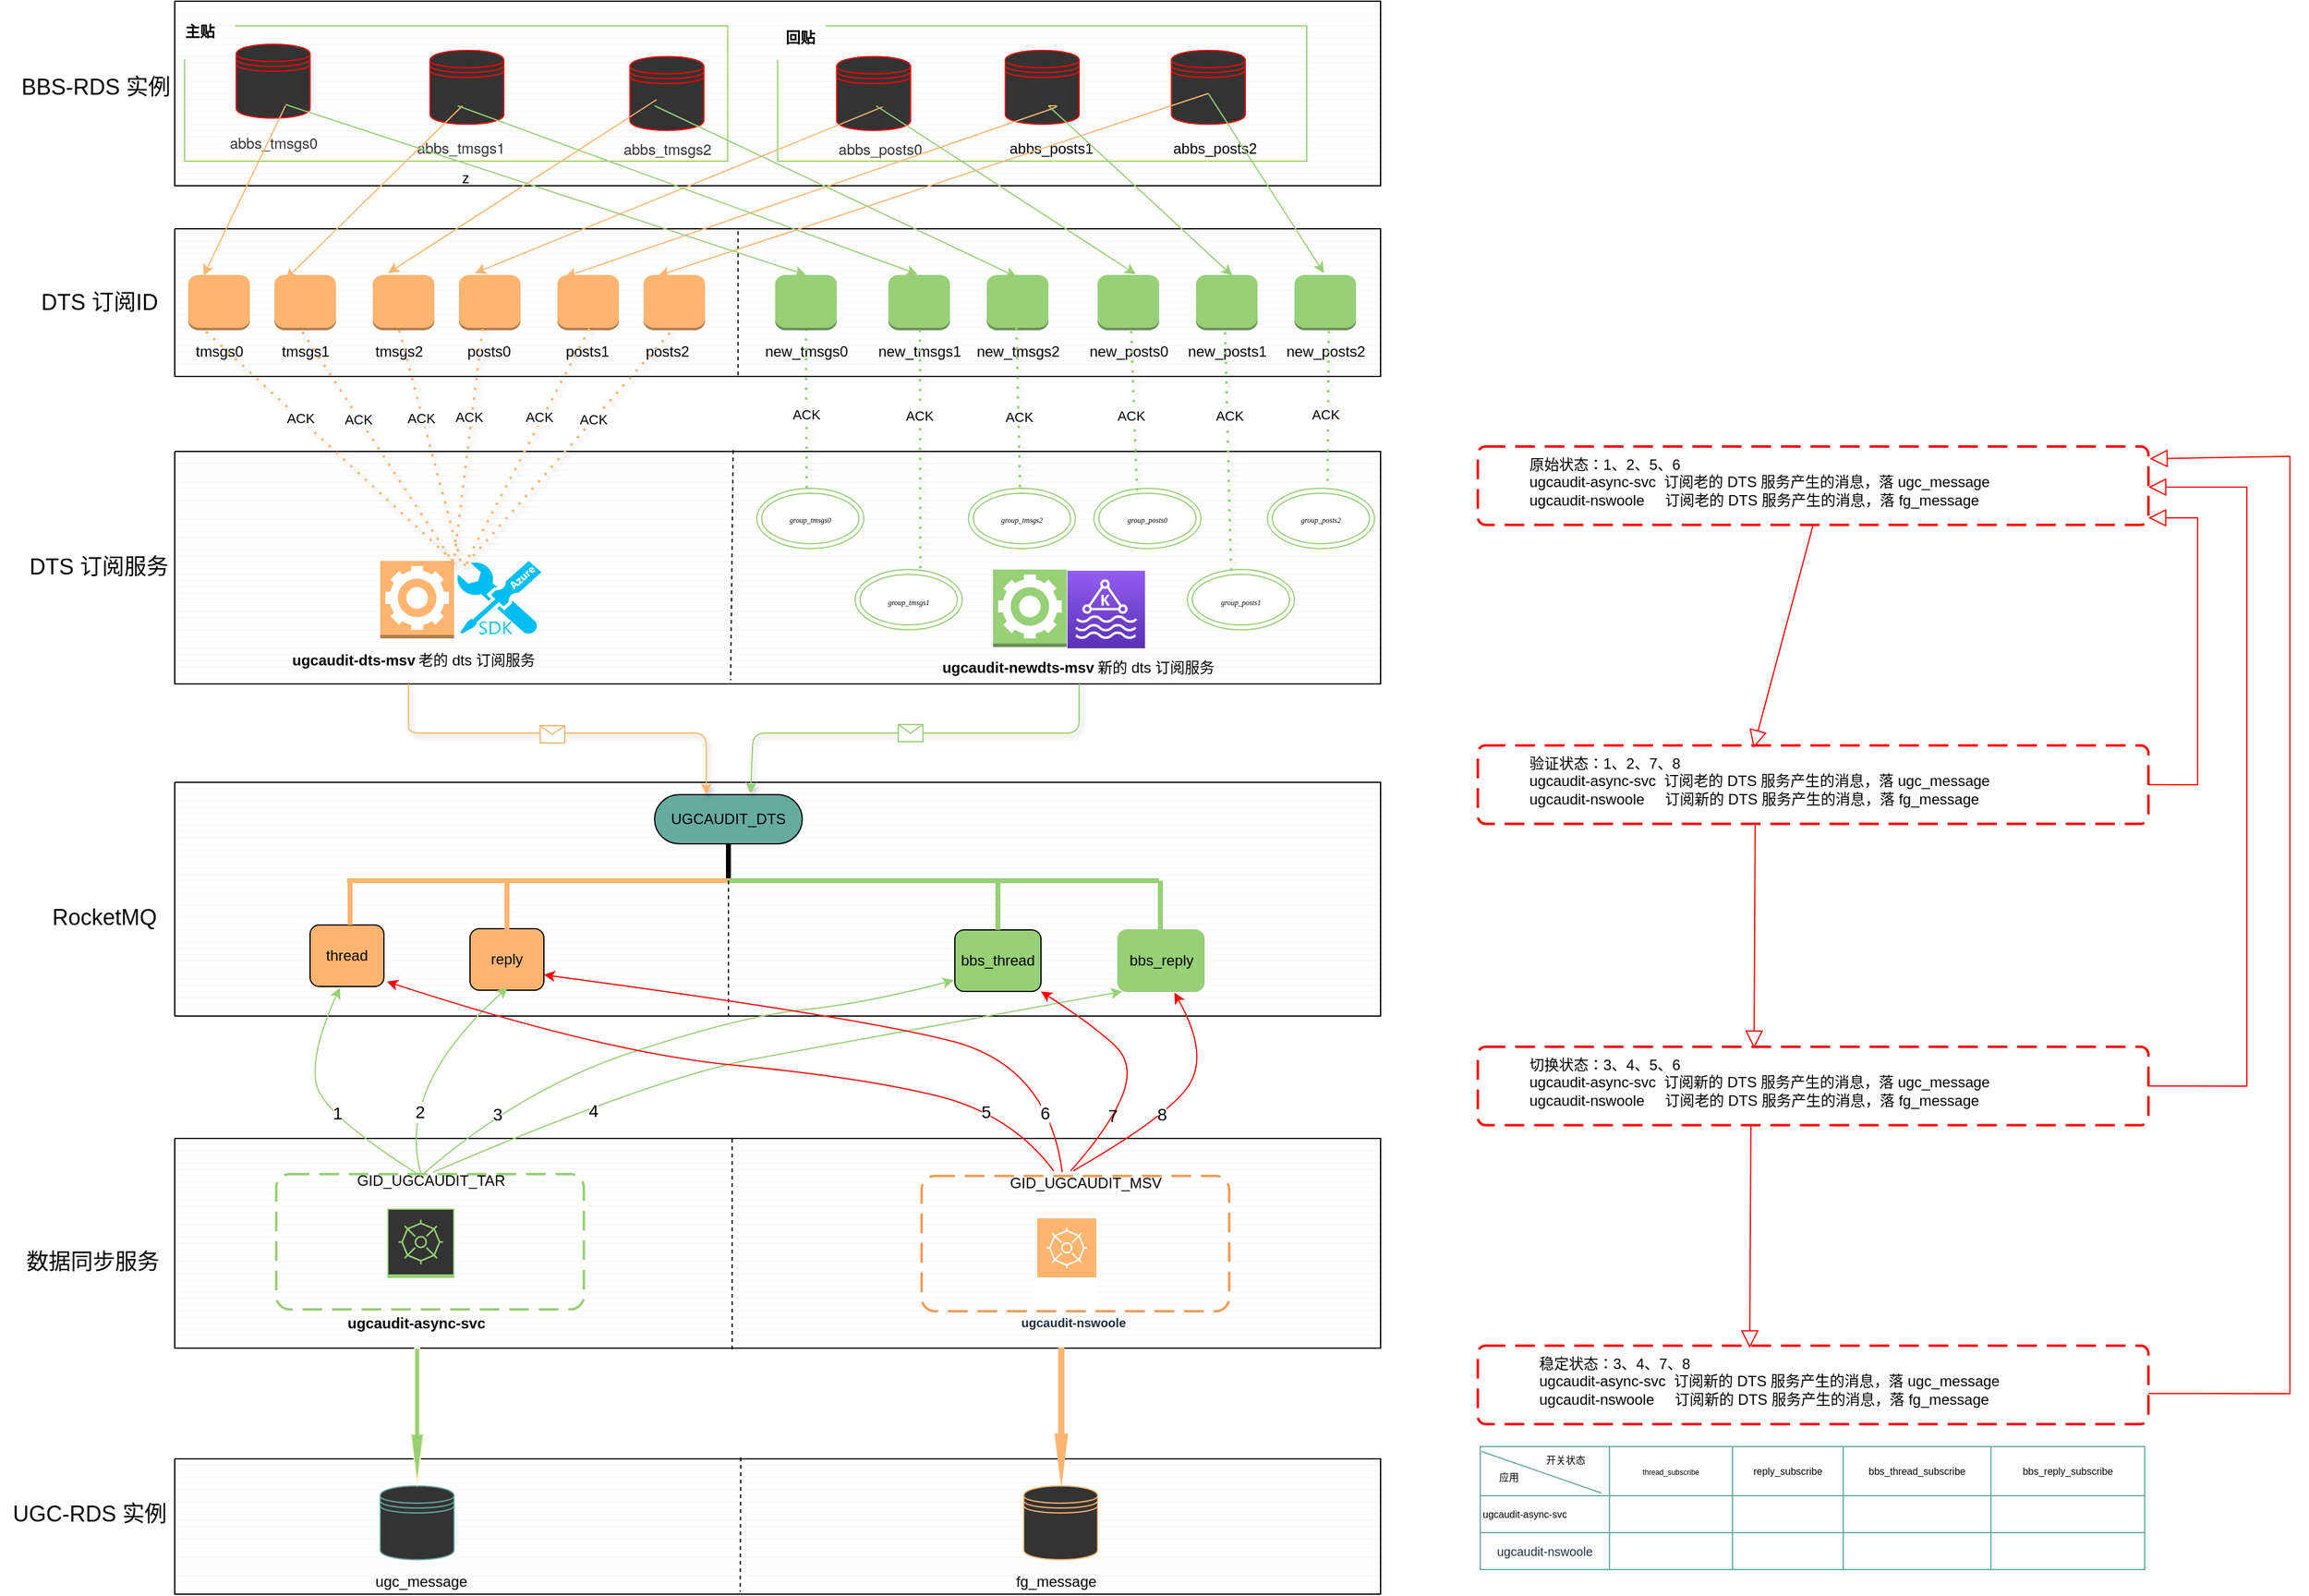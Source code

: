 <mxfile version="15.8.9" type="github" pages="2">
  <diagram id="wFE0QG_FPsp0jaGvCLVb" name="Page-1">
    <mxGraphModel dx="2516" dy="771" grid="1" gridSize="10" guides="1" tooltips="1" connect="1" arrows="1" fold="1" page="1" pageScale="1" pageWidth="850" pageHeight="1100" math="0" shadow="0">
      <root>
        <mxCell id="0" />
        <mxCell id="1" parent="0" />
        <mxCell id="Ohz8SHrbHRsh5rSiHTiS-2" value="" style="verticalLabelPosition=bottom;verticalAlign=top;html=1;shape=mxgraph.basic.patternFillRect;fillStyle=hor;step=5;fillStrokeWidth=0.2;fillStrokeColor=#dddddd;" parent="1" vertex="1">
          <mxGeometry x="-24" y="95" width="980" height="150" as="geometry" />
        </mxCell>
        <mxCell id="Ohz8SHrbHRsh5rSiHTiS-4" value="&lt;font style=&quot;font-size: 18px&quot;&gt;BBS-RDS&amp;nbsp;实例&amp;nbsp;&lt;/font&gt;" style="text;html=1;align=center;verticalAlign=middle;resizable=0;points=[];autosize=1;strokeColor=none;" parent="1" vertex="1">
          <mxGeometry x="-156" y="155" width="140" height="20" as="geometry" />
        </mxCell>
        <mxCell id="Ohz8SHrbHRsh5rSiHTiS-11" value="" style="verticalLabelPosition=bottom;verticalAlign=top;html=1;shape=mxgraph.basic.patternFillRect;fillStyle=hor;step=5;fillStrokeWidth=0.2;fillStrokeColor=#dddddd;" parent="1" vertex="1">
          <mxGeometry x="-24" y="280" width="980" height="120" as="geometry" />
        </mxCell>
        <mxCell id="Ohz8SHrbHRsh5rSiHTiS-18" value="" style="outlineConnect=0;dashed=0;verticalLabelPosition=bottom;verticalAlign=top;align=center;html=1;shape=mxgraph.aws3.instance;fillColor=#97D077;gradientColor=none;" parent="1" vertex="1">
          <mxGeometry x="464" y="317.5" width="50" height="45" as="geometry" />
        </mxCell>
        <mxCell id="Ohz8SHrbHRsh5rSiHTiS-24" value="&lt;font style=&quot;font-size: 18px&quot;&gt;DTS&amp;nbsp;订阅ID&amp;nbsp;&lt;/font&gt;" style="text;html=1;align=center;verticalAlign=middle;resizable=0;points=[];autosize=1;strokeColor=none;" parent="1" vertex="1">
          <mxGeometry x="-143" y="330" width="120" height="20" as="geometry" />
        </mxCell>
        <mxCell id="Ohz8SHrbHRsh5rSiHTiS-25" value="" style="verticalLabelPosition=bottom;verticalAlign=top;html=1;shape=mxgraph.basic.patternFillRect;fillStyle=hor;step=5;fillStrokeWidth=0.2;fillStrokeColor=#dddddd;" parent="1" vertex="1">
          <mxGeometry x="-24" y="460.96" width="980" height="189.04" as="geometry" />
        </mxCell>
        <mxCell id="Ohz8SHrbHRsh5rSiHTiS-26" value="&lt;font style=&quot;font-size: 18px&quot;&gt;DTS&amp;nbsp;订阅服务&lt;/font&gt;" style="text;html=1;align=center;verticalAlign=middle;resizable=0;points=[];autosize=1;strokeColor=none;" parent="1" vertex="1">
          <mxGeometry x="-151" y="545.48" width="130" height="20" as="geometry" />
        </mxCell>
        <mxCell id="Ohz8SHrbHRsh5rSiHTiS-27" value="" style="outlineConnect=0;dashed=0;verticalLabelPosition=bottom;verticalAlign=top;align=center;html=1;shape=mxgraph.aws3.worker;fillColor=#FFB570;gradientColor=none;" parent="1" vertex="1">
          <mxGeometry x="143" y="550" width="60" height="63" as="geometry" />
        </mxCell>
        <mxCell id="Ohz8SHrbHRsh5rSiHTiS-28" value="" style="outlineConnect=0;dashed=0;verticalLabelPosition=bottom;verticalAlign=top;align=center;html=1;shape=mxgraph.aws3.worker;fillColor=#97D077;gradientColor=none;" parent="1" vertex="1">
          <mxGeometry x="641" y="556.98" width="60" height="63" as="geometry" />
        </mxCell>
        <mxCell id="Ohz8SHrbHRsh5rSiHTiS-29" value="" style="endArrow=none;dashed=1;html=1;entryX=0.459;entryY=0;entryDx=0;entryDy=0;entryPerimeter=0;exitX=0.459;exitY=0.992;exitDx=0;exitDy=0;exitPerimeter=0;" parent="1" edge="1">
          <mxGeometry width="50" height="50" relative="1" as="geometry">
            <mxPoint x="433.82" y="399.04" as="sourcePoint" />
            <mxPoint x="433.82" y="280" as="targetPoint" />
          </mxGeometry>
        </mxCell>
        <mxCell id="Ohz8SHrbHRsh5rSiHTiS-30" value="" style="endArrow=none;dashed=1;html=1;exitX=0.459;exitY=-0.008;exitDx=0;exitDy=0;exitPerimeter=0;entryX=0.461;entryY=0.984;entryDx=0;entryDy=0;entryPerimeter=0;" parent="1" target="Ohz8SHrbHRsh5rSiHTiS-25" edge="1">
          <mxGeometry width="50" height="50" relative="1" as="geometry">
            <mxPoint x="429.82" y="460" as="sourcePoint" />
            <mxPoint x="428.84" y="580.96" as="targetPoint" />
          </mxGeometry>
        </mxCell>
        <mxCell id="Ohz8SHrbHRsh5rSiHTiS-36" value="" style="outlineConnect=0;dashed=0;verticalLabelPosition=bottom;verticalAlign=top;align=center;html=1;shape=mxgraph.aws3.instance;fillColor=#97D077;gradientColor=none;" parent="1" vertex="1">
          <mxGeometry x="556" y="317.5" width="50" height="45" as="geometry" />
        </mxCell>
        <mxCell id="Ohz8SHrbHRsh5rSiHTiS-37" value="" style="outlineConnect=0;dashed=0;verticalLabelPosition=bottom;verticalAlign=top;align=center;html=1;shape=mxgraph.aws3.instance;fillColor=#97D077;gradientColor=none;" parent="1" vertex="1">
          <mxGeometry x="636" y="317.5" width="50" height="45" as="geometry" />
        </mxCell>
        <mxCell id="Ohz8SHrbHRsh5rSiHTiS-38" value="" style="outlineConnect=0;dashed=0;verticalLabelPosition=bottom;verticalAlign=top;align=center;html=1;shape=mxgraph.aws3.instance;fillColor=#97D077;gradientColor=none;" parent="1" vertex="1">
          <mxGeometry x="726" y="317.5" width="50" height="45" as="geometry" />
        </mxCell>
        <mxCell id="Ohz8SHrbHRsh5rSiHTiS-39" value="" style="outlineConnect=0;dashed=0;verticalLabelPosition=bottom;verticalAlign=top;align=center;html=1;shape=mxgraph.aws3.instance;fillColor=#97D077;gradientColor=none;" parent="1" vertex="1">
          <mxGeometry x="806" y="317.5" width="50" height="45" as="geometry" />
        </mxCell>
        <mxCell id="Ohz8SHrbHRsh5rSiHTiS-40" value="" style="outlineConnect=0;dashed=0;verticalLabelPosition=bottom;verticalAlign=top;align=center;html=1;shape=mxgraph.aws3.instance;fillColor=#97D077;gradientColor=none;" parent="1" vertex="1">
          <mxGeometry x="886" y="317.5" width="50" height="45" as="geometry" />
        </mxCell>
        <mxCell id="Ohz8SHrbHRsh5rSiHTiS-42" value="" style="outlineConnect=0;dashed=0;verticalLabelPosition=bottom;verticalAlign=top;align=center;html=1;shape=mxgraph.aws3.instance;fillColor=#FFB570;gradientColor=none;" parent="1" vertex="1">
          <mxGeometry x="-13" y="317.5" width="50" height="45" as="geometry" />
        </mxCell>
        <mxCell id="Ohz8SHrbHRsh5rSiHTiS-43" value="" style="outlineConnect=0;dashed=0;verticalLabelPosition=bottom;verticalAlign=top;align=center;html=1;shape=mxgraph.aws3.instance;fillColor=#FFB570;gradientColor=none;" parent="1" vertex="1">
          <mxGeometry x="287" y="317.5" width="50" height="45" as="geometry" />
        </mxCell>
        <mxCell id="Ohz8SHrbHRsh5rSiHTiS-44" value="" style="outlineConnect=0;dashed=0;verticalLabelPosition=bottom;verticalAlign=top;align=center;html=1;shape=mxgraph.aws3.instance;fillColor=#FFB570;gradientColor=none;" parent="1" vertex="1">
          <mxGeometry x="357" y="317.5" width="50" height="45" as="geometry" />
        </mxCell>
        <mxCell id="Ohz8SHrbHRsh5rSiHTiS-45" value="" style="outlineConnect=0;dashed=0;verticalLabelPosition=bottom;verticalAlign=top;align=center;html=1;shape=mxgraph.aws3.instance;fillColor=#FFB570;gradientColor=none;" parent="1" vertex="1">
          <mxGeometry x="207" y="317.5" width="50" height="45" as="geometry" />
        </mxCell>
        <mxCell id="Ohz8SHrbHRsh5rSiHTiS-46" value="" style="outlineConnect=0;dashed=0;verticalLabelPosition=bottom;verticalAlign=top;align=center;html=1;shape=mxgraph.aws3.instance;fillColor=#FFB570;gradientColor=none;" parent="1" vertex="1">
          <mxGeometry x="137" y="317.5" width="50" height="45" as="geometry" />
        </mxCell>
        <mxCell id="Ohz8SHrbHRsh5rSiHTiS-47" value="" style="outlineConnect=0;dashed=0;verticalLabelPosition=bottom;verticalAlign=top;align=center;html=1;shape=mxgraph.aws3.instance;fillColor=#FFB570;gradientColor=none;" parent="1" vertex="1">
          <mxGeometry x="57" y="317.5" width="50" height="45" as="geometry" />
        </mxCell>
        <mxCell id="Ohz8SHrbHRsh5rSiHTiS-48" value="老的 dts&amp;nbsp;订阅服务" style="text;html=1;align=center;verticalAlign=middle;resizable=0;points=[];autosize=1;strokeColor=none;" parent="1" vertex="1">
          <mxGeometry x="166" y="620.98" width="110" height="20" as="geometry" />
        </mxCell>
        <mxCell id="Ohz8SHrbHRsh5rSiHTiS-49" value="&lt;b&gt;ugcaudit-dts-msv&lt;/b&gt;" style="text;html=1;align=center;verticalAlign=middle;resizable=0;points=[];autosize=1;strokeColor=none;" parent="1" vertex="1">
          <mxGeometry x="61" y="620.98" width="120" height="20" as="geometry" />
        </mxCell>
        <mxCell id="Ohz8SHrbHRsh5rSiHTiS-50" value="" style="verticalLabelPosition=bottom;verticalAlign=top;html=1;shape=mxgraph.basic.patternFillRect;fillStyle=hor;step=5;fillStrokeWidth=0.2;fillStrokeColor=#dddddd;strokeColor=#000000;" parent="1" vertex="1">
          <mxGeometry x="-24" y="730" width="980" height="190" as="geometry" />
        </mxCell>
        <mxCell id="Ohz8SHrbHRsh5rSiHTiS-52" value="&lt;font style=&quot;font-size: 18px&quot;&gt;RocketMQ&amp;nbsp;&lt;/font&gt;" style="text;html=1;align=center;verticalAlign=middle;resizable=0;points=[];autosize=1;strokeColor=none;" parent="1" vertex="1">
          <mxGeometry x="-134" y="830" width="110" height="20" as="geometry" />
        </mxCell>
        <mxCell id="Ohz8SHrbHRsh5rSiHTiS-54" value="UGCAUDIT_DTS" style="rounded=1;whiteSpace=wrap;html=1;fillColor=#67AB9F;arcSize=50;" parent="1" vertex="1">
          <mxGeometry x="366" y="740" width="120" height="40" as="geometry" />
        </mxCell>
        <mxCell id="Ohz8SHrbHRsh5rSiHTiS-55" value="thread" style="rounded=1;whiteSpace=wrap;html=1;fillColor=#FFB570;" parent="1" vertex="1">
          <mxGeometry x="86" y="846" width="60" height="50" as="geometry" />
        </mxCell>
        <mxCell id="Ohz8SHrbHRsh5rSiHTiS-57" value="reply" style="rounded=1;whiteSpace=wrap;html=1;fillColor=#FFB570;" parent="1" vertex="1">
          <mxGeometry x="216" y="849" width="60" height="50" as="geometry" />
        </mxCell>
        <mxCell id="Ohz8SHrbHRsh5rSiHTiS-59" value="bbs_reply" style="rounded=1;whiteSpace=wrap;html=1;fillColor=#97D077;strokeColor=#97D077;" parent="1" vertex="1">
          <mxGeometry x="742.5" y="850" width="70" height="50" as="geometry" />
        </mxCell>
        <mxCell id="Ohz8SHrbHRsh5rSiHTiS-60" value="bbs_thread" style="rounded=1;whiteSpace=wrap;html=1;fillColor=#97D077;" parent="1" vertex="1">
          <mxGeometry x="610" y="850" width="70" height="50" as="geometry" />
        </mxCell>
        <mxCell id="Ohz8SHrbHRsh5rSiHTiS-61" value="" style="verticalLabelPosition=bottom;verticalAlign=top;html=1;shape=mxgraph.basic.patternFillRect;fillStyle=hor;step=5;fillStrokeWidth=0.2;fillStrokeColor=#dddddd;" parent="1" vertex="1">
          <mxGeometry x="-24" y="1019.5" width="980" height="170.5" as="geometry" />
        </mxCell>
        <mxCell id="Ohz8SHrbHRsh5rSiHTiS-62" value="&lt;font style=&quot;font-size: 18px&quot;&gt;数据同步服务&lt;/font&gt;" style="text;html=1;align=center;verticalAlign=middle;resizable=0;points=[];autosize=1;strokeColor=none;" parent="1" vertex="1">
          <mxGeometry x="-151" y="1110" width="120" height="20" as="geometry" />
        </mxCell>
        <mxCell id="Ohz8SHrbHRsh5rSiHTiS-64" value="" style="outlineConnect=0;fontColor=#232F3E;gradientColor=none;strokeColor=#ffffff;fillColor=#FFB570;dashed=0;verticalLabelPosition=middle;verticalAlign=bottom;align=center;html=1;whiteSpace=wrap;fontSize=10;fontStyle=1;spacing=3;shape=mxgraph.aws4.productIcon;prIcon=mxgraph.aws4.reserved_instance_reporting;" parent="1" vertex="1">
          <mxGeometry x="676" y="1083.5" width="50" height="76.5" as="geometry" />
        </mxCell>
        <mxCell id="Ohz8SHrbHRsh5rSiHTiS-67" value="" style="endArrow=none;dashed=1;html=1;" parent="1" edge="1">
          <mxGeometry width="50" height="50" relative="1" as="geometry">
            <mxPoint x="429" y="1020" as="sourcePoint" />
            <mxPoint x="429" y="1191" as="targetPoint" />
          </mxGeometry>
        </mxCell>
        <mxCell id="Ohz8SHrbHRsh5rSiHTiS-68" value="&lt;span style=&quot;color: rgb(35 , 47 , 62) ; font-size: 10px&quot;&gt;&lt;b&gt;ugcaudit-nswoole&lt;/b&gt;&lt;/span&gt;" style="text;html=1;align=center;verticalAlign=middle;resizable=0;points=[];autosize=1;strokeColor=none;" parent="1" vertex="1">
          <mxGeometry x="646" y="1158.5" width="120" height="20" as="geometry" />
        </mxCell>
        <mxCell id="Ohz8SHrbHRsh5rSiHTiS-69" value="&lt;b&gt;ugcaudit-async-svc&lt;/b&gt;" style="text;html=1;align=center;verticalAlign=middle;resizable=0;points=[];autosize=1;strokeColor=none;" parent="1" vertex="1">
          <mxGeometry x="107" y="1160" width="130" height="20" as="geometry" />
        </mxCell>
        <mxCell id="Ohz8SHrbHRsh5rSiHTiS-66" value="" style="outlineConnect=0;fontColor=#232F3E;gradientColor=none;strokeColor=#97D077;fillColor=#333333;dashed=0;verticalLabelPosition=middle;verticalAlign=bottom;align=center;html=1;whiteSpace=wrap;fontSize=10;fontStyle=1;spacing=3;shape=mxgraph.aws4.productIcon;prIcon=mxgraph.aws4.reserved_instance_reporting;" parent="1" vertex="1">
          <mxGeometry x="148.75" y="1076.5" width="54.5" height="56.5" as="geometry" />
        </mxCell>
        <mxCell id="Ohz8SHrbHRsh5rSiHTiS-71" value="" style="verticalLabelPosition=bottom;verticalAlign=top;html=1;shape=mxgraph.basic.patternFillRect;fillStyle=hor;step=5;fillStrokeWidth=0.2;fillStrokeColor=#dddddd;strokeColor=#000000;" parent="1" vertex="1">
          <mxGeometry x="-24" y="1280" width="980" height="110" as="geometry" />
        </mxCell>
        <mxCell id="Ohz8SHrbHRsh5rSiHTiS-73" value="&lt;font style=&quot;font-size: 18px&quot;&gt;UGC-RDS 实例&amp;nbsp;&lt;/font&gt;" style="text;html=1;align=center;verticalAlign=middle;resizable=0;points=[];autosize=1;strokeColor=none;" parent="1" vertex="1">
          <mxGeometry x="-166" y="1315" width="150" height="20" as="geometry" />
        </mxCell>
        <mxCell id="Ohz8SHrbHRsh5rSiHTiS-79" value="" style="shape=datastore;whiteSpace=wrap;html=1;strokeColor=#FFB570;fillColor=#333333;" parent="1" vertex="1">
          <mxGeometry x="666" y="1302" width="60" height="60" as="geometry" />
        </mxCell>
        <mxCell id="Ohz8SHrbHRsh5rSiHTiS-80" value="" style="shape=datastore;whiteSpace=wrap;html=1;strokeColor=#FF0000;fillColor=#333333;" parent="1" vertex="1">
          <mxGeometry x="26" y="130" width="60" height="60" as="geometry" />
        </mxCell>
        <mxCell id="Ohz8SHrbHRsh5rSiHTiS-81" value="" style="shape=datastore;whiteSpace=wrap;html=1;strokeColor=#67AB9F;fillColor=#333333;" parent="1" vertex="1">
          <mxGeometry x="143" y="1302" width="60" height="60" as="geometry" />
        </mxCell>
        <mxCell id="Ohz8SHrbHRsh5rSiHTiS-83" value="" style="endArrow=none;dashed=1;html=1;entryX=0.471;entryY=0.982;entryDx=0;entryDy=0;entryPerimeter=0;" parent="1" edge="1">
          <mxGeometry width="50" height="50" relative="1" as="geometry">
            <mxPoint x="436" y="1279" as="sourcePoint" />
            <mxPoint x="435.58" y="1388.02" as="targetPoint" />
          </mxGeometry>
        </mxCell>
        <mxCell id="Ohz8SHrbHRsh5rSiHTiS-84" value="fg_message" style="text;html=1;align=center;verticalAlign=middle;resizable=0;points=[];autosize=1;strokeColor=none;" parent="1" vertex="1">
          <mxGeometry x="651.5" y="1370" width="80" height="20" as="geometry" />
        </mxCell>
        <mxCell id="Ohz8SHrbHRsh5rSiHTiS-85" value="ugc_message" style="text;html=1;align=center;verticalAlign=middle;resizable=0;points=[];autosize=1;strokeColor=none;" parent="1" vertex="1">
          <mxGeometry x="131" y="1370" width="90" height="20" as="geometry" />
        </mxCell>
        <mxCell id="Ohz8SHrbHRsh5rSiHTiS-86" value="" style="shape=datastore;whiteSpace=wrap;html=1;strokeColor=#FF0000;fillColor=#333333;" parent="1" vertex="1">
          <mxGeometry x="183.5" y="135" width="60" height="60" as="geometry" />
        </mxCell>
        <mxCell id="Ohz8SHrbHRsh5rSiHTiS-87" value="" style="shape=datastore;whiteSpace=wrap;html=1;strokeColor=#FF0000;fillColor=#333333;" parent="1" vertex="1">
          <mxGeometry x="786" y="135" width="60" height="60" as="geometry" />
        </mxCell>
        <mxCell id="Ohz8SHrbHRsh5rSiHTiS-88" value="" style="shape=datastore;whiteSpace=wrap;html=1;strokeColor=#FF0000;fillColor=#333333;" parent="1" vertex="1">
          <mxGeometry x="651" y="135" width="60" height="60" as="geometry" />
        </mxCell>
        <mxCell id="Ohz8SHrbHRsh5rSiHTiS-89" value="" style="shape=datastore;whiteSpace=wrap;html=1;strokeColor=#FF0000;fillColor=#333333;" parent="1" vertex="1">
          <mxGeometry x="514" y="140" width="60" height="60" as="geometry" />
        </mxCell>
        <mxCell id="Ohz8SHrbHRsh5rSiHTiS-90" value="" style="shape=datastore;whiteSpace=wrap;html=1;strokeColor=#FF0000;fillColor=#333333;" parent="1" vertex="1">
          <mxGeometry x="346" y="140" width="60" height="60" as="geometry" />
        </mxCell>
        <mxCell id="Ohz8SHrbHRsh5rSiHTiS-92" value="&lt;span style=&quot;color: rgb(51 , 51 , 51) ; font-family: &amp;#34;helvetica neue&amp;#34; , &amp;#34;luxi sans&amp;#34; , &amp;#34;dejavu sans&amp;#34; , &amp;#34;tahoma&amp;#34; , &amp;#34;hiragino sans gb&amp;#34; , &amp;#34;stheiti&amp;#34; , &amp;#34;microsoft yahei&amp;#34; ; font-size: 12px ; font-style: normal ; font-weight: 400 ; letter-spacing: normal ; text-indent: 0px ; text-transform: none ; word-spacing: 0px ; background-color: rgb(255 , 255 , 255) ; display: inline ; float: none&quot;&gt;abbs_posts0&lt;/span&gt;" style="text;html=1;align=center;verticalAlign=middle;resizable=0;points=[];autosize=1;strokeColor=none;" parent="1" vertex="1">
          <mxGeometry x="509" y="205" width="80" height="20" as="geometry" />
        </mxCell>
        <mxCell id="Ohz8SHrbHRsh5rSiHTiS-98" value="abbs_posts1" style="text;html=1;align=center;verticalAlign=middle;resizable=0;points=[];autosize=1;strokeColor=none;" parent="1" vertex="1">
          <mxGeometry x="648" y="205" width="80" height="20" as="geometry" />
        </mxCell>
        <mxCell id="Ohz8SHrbHRsh5rSiHTiS-99" value="abbs_posts2" style="text;html=1;align=center;verticalAlign=middle;resizable=0;points=[];autosize=1;strokeColor=none;" parent="1" vertex="1">
          <mxGeometry x="781" y="205" width="80" height="20" as="geometry" />
        </mxCell>
        <mxCell id="Ohz8SHrbHRsh5rSiHTiS-100" value="&lt;span style=&quot;color: rgb(51 , 51 , 51) ; font-family: &amp;#34;helvetica neue&amp;#34; , &amp;#34;luxi sans&amp;#34; , &amp;#34;dejavu sans&amp;#34; , &amp;#34;tahoma&amp;#34; , &amp;#34;hiragino sans gb&amp;#34; , &amp;#34;stheiti&amp;#34; , &amp;#34;microsoft yahei&amp;#34; ; background-color: rgb(255 , 255 , 255)&quot;&gt;abbs_tmsgs0&lt;/span&gt;" style="text;html=1;align=center;verticalAlign=middle;resizable=0;points=[];autosize=1;strokeColor=none;" parent="1" vertex="1">
          <mxGeometry x="11" y="200" width="90" height="20" as="geometry" />
        </mxCell>
        <mxCell id="Ohz8SHrbHRsh5rSiHTiS-101" value="&lt;span style=&quot;color: rgb(51 , 51 , 51) ; font-family: &amp;#34;helvetica neue&amp;#34; , &amp;#34;luxi sans&amp;#34; , &amp;#34;dejavu sans&amp;#34; , &amp;#34;tahoma&amp;#34; , &amp;#34;hiragino sans gb&amp;#34; , &amp;#34;stheiti&amp;#34; , &amp;#34;microsoft yahei&amp;#34; ; font-size: 12px ; font-style: normal ; font-weight: 400 ; letter-spacing: normal ; text-indent: 0px ; text-transform: none ; word-spacing: 0px ; background-color: rgb(255 , 255 , 255) ; display: inline ; float: none&quot;&gt;abbs_tmsgs1&lt;/span&gt;" style="text;whiteSpace=wrap;html=1;" parent="1" vertex="1">
          <mxGeometry x="171" y="200" width="70" height="30" as="geometry" />
        </mxCell>
        <mxCell id="Ohz8SHrbHRsh5rSiHTiS-102" value="&lt;span style=&quot;color: rgb(51 , 51 , 51) ; font-family: &amp;#34;helvetica neue&amp;#34; , &amp;#34;luxi sans&amp;#34; , &amp;#34;dejavu sans&amp;#34; , &amp;#34;tahoma&amp;#34; , &amp;#34;hiragino sans gb&amp;#34; , &amp;#34;stheiti&amp;#34; , &amp;#34;microsoft yahei&amp;#34; ; background-color: rgb(255 , 255 , 255)&quot;&gt;abbs_tmsgs2&lt;/span&gt;" style="text;html=1;align=center;verticalAlign=middle;resizable=0;points=[];autosize=1;strokeColor=none;" parent="1" vertex="1">
          <mxGeometry x="331" y="205" width="90" height="20" as="geometry" />
        </mxCell>
        <mxCell id="Ohz8SHrbHRsh5rSiHTiS-108" value="z" style="verticalLabelPosition=bottom;verticalAlign=top;html=1;shape=mxgraph.basic.polygon;polyCoords=[[0.09,0],[0.75,0],[0.97,0],[0.97,0.68],[0.97,1],[0,1],[0,0.75],[0,0.25]];polyline=1;fillColor=none;strokeColor=#97D077;" parent="1" vertex="1">
          <mxGeometry x="-16" y="115" width="455" height="110" as="geometry" />
        </mxCell>
        <mxCell id="Ohz8SHrbHRsh5rSiHTiS-109" value="&lt;b&gt;主贴&lt;/b&gt;" style="text;html=1;align=center;verticalAlign=middle;resizable=0;points=[];autosize=1;strokeColor=none;" parent="1" vertex="1">
          <mxGeometry x="-24" y="110" width="40" height="20" as="geometry" />
        </mxCell>
        <mxCell id="Ohz8SHrbHRsh5rSiHTiS-110" value="" style="verticalLabelPosition=bottom;verticalAlign=top;html=1;shape=mxgraph.basic.polygon;polyCoords=[[0.09,0],[0.75,0],[1,0],[1,0.65],[1,1],[0,1],[0,0.75],[0,0.25]];polyline=1;fillColor=none;strokeColor=#97D077;" parent="1" vertex="1">
          <mxGeometry x="466" y="115" width="430" height="110" as="geometry" />
        </mxCell>
        <mxCell id="Ohz8SHrbHRsh5rSiHTiS-111" value="&lt;b&gt;回贴&lt;/b&gt;" style="text;html=1;align=center;verticalAlign=middle;resizable=0;points=[];autosize=1;strokeColor=none;" parent="1" vertex="1">
          <mxGeometry x="464" y="115" width="40" height="20" as="geometry" />
        </mxCell>
        <mxCell id="Ohz8SHrbHRsh5rSiHTiS-113" value="tmsgs1" style="text;html=1;align=center;verticalAlign=middle;resizable=0;points=[];autosize=1;strokeColor=none;" parent="1" vertex="1">
          <mxGeometry x="57" y="370" width="50" height="20" as="geometry" />
        </mxCell>
        <mxCell id="Ohz8SHrbHRsh5rSiHTiS-114" value="tmsgs0" style="text;html=1;align=center;verticalAlign=middle;resizable=0;points=[];autosize=1;strokeColor=none;" parent="1" vertex="1">
          <mxGeometry x="-13" y="370" width="50" height="20" as="geometry" />
        </mxCell>
        <mxCell id="Ohz8SHrbHRsh5rSiHTiS-115" value="posts0" style="text;html=1;align=center;verticalAlign=middle;resizable=0;points=[];autosize=1;strokeColor=none;" parent="1" vertex="1">
          <mxGeometry x="206" y="370" width="50" height="20" as="geometry" />
        </mxCell>
        <mxCell id="Ohz8SHrbHRsh5rSiHTiS-116" value="tmsgs2" style="text;html=1;align=center;verticalAlign=middle;resizable=0;points=[];autosize=1;strokeColor=none;" parent="1" vertex="1">
          <mxGeometry x="133" y="370" width="50" height="20" as="geometry" />
        </mxCell>
        <mxCell id="Ohz8SHrbHRsh5rSiHTiS-118" value="posts2" style="text;html=1;align=center;verticalAlign=middle;resizable=0;points=[];autosize=1;strokeColor=none;" parent="1" vertex="1">
          <mxGeometry x="351" y="370" width="50" height="20" as="geometry" />
        </mxCell>
        <mxCell id="Ohz8SHrbHRsh5rSiHTiS-119" value="posts1" style="text;html=1;align=center;verticalAlign=middle;resizable=0;points=[];autosize=1;strokeColor=none;" parent="1" vertex="1">
          <mxGeometry x="286" y="370" width="50" height="20" as="geometry" />
        </mxCell>
        <mxCell id="Ohz8SHrbHRsh5rSiHTiS-120" value="new_tmsgs2" style="text;html=1;align=center;verticalAlign=middle;resizable=0;points=[];autosize=1;strokeColor=none;" parent="1" vertex="1">
          <mxGeometry x="621" y="370" width="80" height="20" as="geometry" />
        </mxCell>
        <mxCell id="Ohz8SHrbHRsh5rSiHTiS-121" value="new_tmsgs1" style="text;html=1;align=center;verticalAlign=middle;resizable=0;points=[];autosize=1;strokeColor=none;" parent="1" vertex="1">
          <mxGeometry x="541" y="370" width="80" height="20" as="geometry" />
        </mxCell>
        <mxCell id="Ohz8SHrbHRsh5rSiHTiS-122" value="new_tmsgs0" style="text;html=1;align=center;verticalAlign=middle;resizable=0;points=[];autosize=1;strokeColor=none;" parent="1" vertex="1">
          <mxGeometry x="449" y="370" width="80" height="20" as="geometry" />
        </mxCell>
        <mxCell id="Ohz8SHrbHRsh5rSiHTiS-124" value="new_posts2" style="text;html=1;align=center;verticalAlign=middle;resizable=0;points=[];autosize=1;strokeColor=none;" parent="1" vertex="1">
          <mxGeometry x="871" y="370" width="80" height="20" as="geometry" />
        </mxCell>
        <mxCell id="Ohz8SHrbHRsh5rSiHTiS-125" value="new_posts1" style="text;html=1;align=center;verticalAlign=middle;resizable=0;points=[];autosize=1;strokeColor=none;" parent="1" vertex="1">
          <mxGeometry x="791" y="370" width="80" height="20" as="geometry" />
        </mxCell>
        <mxCell id="Ohz8SHrbHRsh5rSiHTiS-126" value="new_posts0" style="text;html=1;align=center;verticalAlign=middle;resizable=0;points=[];autosize=1;strokeColor=none;" parent="1" vertex="1">
          <mxGeometry x="711" y="370" width="80" height="20" as="geometry" />
        </mxCell>
        <mxCell id="Ohz8SHrbHRsh5rSiHTiS-127" value="" style="endArrow=classic;html=1;entryX=0.024;entryY=0.317;entryDx=0;entryDy=0;entryPerimeter=0;fillColor=#7EA6E0;strokeColor=#FFB570;" parent="1" target="Ohz8SHrbHRsh5rSiHTiS-11" edge="1">
          <mxGeometry width="50" height="50" relative="1" as="geometry">
            <mxPoint x="66" y="180" as="sourcePoint" />
            <mxPoint x="13" y="312" as="targetPoint" />
          </mxGeometry>
        </mxCell>
        <mxCell id="Ohz8SHrbHRsh5rSiHTiS-128" value="" style="endArrow=classic;html=1;strokeColor=#FFB570;entryX=0.092;entryY=0.342;entryDx=0;entryDy=0;entryPerimeter=0;" parent="1" target="Ohz8SHrbHRsh5rSiHTiS-11" edge="1">
          <mxGeometry width="50" height="50" relative="1" as="geometry">
            <mxPoint x="209.83" y="180" as="sourcePoint" />
            <mxPoint x="83" y="317" as="targetPoint" />
          </mxGeometry>
        </mxCell>
        <mxCell id="Ohz8SHrbHRsh5rSiHTiS-129" value="" style="endArrow=classic;html=1;strokeColor=#FFB570;entryX=0.177;entryY=0.3;entryDx=0;entryDy=0;entryPerimeter=0;" parent="1" target="Ohz8SHrbHRsh5rSiHTiS-11" edge="1">
          <mxGeometry width="50" height="50" relative="1" as="geometry">
            <mxPoint x="367.66" y="175" as="sourcePoint" />
            <mxPoint x="315.0" y="343" as="targetPoint" />
          </mxGeometry>
        </mxCell>
        <mxCell id="Ohz8SHrbHRsh5rSiHTiS-130" value="" style="endArrow=classic;html=1;exitX=0.587;exitY=0.573;exitDx=0;exitDy=0;exitPerimeter=0;strokeColor=#FFB570;entryX=0.249;entryY=0.3;entryDx=0;entryDy=0;entryPerimeter=0;" parent="1" source="Ohz8SHrbHRsh5rSiHTiS-2" target="Ohz8SHrbHRsh5rSiHTiS-11" edge="1">
          <mxGeometry width="50" height="50" relative="1" as="geometry">
            <mxPoint x="377.66" y="185" as="sourcePoint" />
            <mxPoint x="256" y="320" as="targetPoint" />
          </mxGeometry>
        </mxCell>
        <mxCell id="Ohz8SHrbHRsh5rSiHTiS-131" value="" style="endArrow=classic;html=1;entryX=0.324;entryY=0.325;entryDx=0;entryDy=0;entryPerimeter=0;strokeColor=#FFB570;" parent="1" target="Ohz8SHrbHRsh5rSiHTiS-11" edge="1">
          <mxGeometry width="50" height="50" relative="1" as="geometry">
            <mxPoint x="686" y="180" as="sourcePoint" />
            <mxPoint x="219.5" y="329.75" as="targetPoint" />
            <Array as="points">
              <mxPoint x="696" y="180" />
            </Array>
          </mxGeometry>
        </mxCell>
        <mxCell id="Ohz8SHrbHRsh5rSiHTiS-132" value="" style="endArrow=classic;html=1;entryX=0.401;entryY=0.317;entryDx=0;entryDy=0;entryPerimeter=0;strokeColor=#FFB570;" parent="1" target="Ohz8SHrbHRsh5rSiHTiS-11" edge="1">
          <mxGeometry width="50" height="50" relative="1" as="geometry">
            <mxPoint x="816" y="170" as="sourcePoint" />
            <mxPoint x="299.6" y="331.04" as="targetPoint" />
            <Array as="points">
              <mxPoint x="816" y="170" />
            </Array>
          </mxGeometry>
        </mxCell>
        <mxCell id="Ohz8SHrbHRsh5rSiHTiS-133" value="" style="endArrow=classic;html=1;entryX=0.5;entryY=0;entryDx=0;entryDy=0;entryPerimeter=0;strokeColor=#97D077;" parent="1" target="Ohz8SHrbHRsh5rSiHTiS-18" edge="1">
          <mxGeometry width="50" height="50" relative="1" as="geometry">
            <mxPoint x="66" y="179" as="sourcePoint" />
            <mxPoint x="426" y="290" as="targetPoint" />
          </mxGeometry>
        </mxCell>
        <mxCell id="Ohz8SHrbHRsh5rSiHTiS-134" value="" style="endArrow=classic;html=1;entryX=0.616;entryY=0.308;entryDx=0;entryDy=0;entryPerimeter=0;strokeColor=#97D077;" parent="1" target="Ohz8SHrbHRsh5rSiHTiS-11" edge="1">
          <mxGeometry width="50" height="50" relative="1" as="geometry">
            <mxPoint x="206" y="180" as="sourcePoint" />
            <mxPoint x="484.82" y="332.96" as="targetPoint" />
          </mxGeometry>
        </mxCell>
        <mxCell id="Ohz8SHrbHRsh5rSiHTiS-135" value="" style="endArrow=classic;html=1;entryX=0.698;entryY=0.325;entryDx=0;entryDy=0;entryPerimeter=0;strokeColor=#97D077;" parent="1" target="Ohz8SHrbHRsh5rSiHTiS-11" edge="1">
          <mxGeometry width="50" height="50" relative="1" as="geometry">
            <mxPoint x="366" y="180" as="sourcePoint" />
            <mxPoint x="589.68" y="326.96" as="targetPoint" />
          </mxGeometry>
        </mxCell>
        <mxCell id="Ohz8SHrbHRsh5rSiHTiS-136" value="" style="endArrow=classic;html=1;entryX=0.797;entryY=0.308;entryDx=0;entryDy=0;entryPerimeter=0;strokeColor=#97D077;" parent="1" target="Ohz8SHrbHRsh5rSiHTiS-11" edge="1">
          <mxGeometry width="50" height="50" relative="1" as="geometry">
            <mxPoint x="546" y="180" as="sourcePoint" />
            <mxPoint x="670.04" y="329" as="targetPoint" />
          </mxGeometry>
        </mxCell>
        <mxCell id="Ohz8SHrbHRsh5rSiHTiS-137" value="" style="endArrow=classic;html=1;entryX=0.877;entryY=0.317;entryDx=0;entryDy=0;entryPerimeter=0;strokeColor=#97D077;" parent="1" target="Ohz8SHrbHRsh5rSiHTiS-11" edge="1">
          <mxGeometry width="50" height="50" relative="1" as="geometry">
            <mxPoint x="686" y="180" as="sourcePoint" />
            <mxPoint x="680.04" y="339" as="targetPoint" />
          </mxGeometry>
        </mxCell>
        <mxCell id="Ohz8SHrbHRsh5rSiHTiS-138" value="" style="endArrow=classic;html=1;entryX=0.953;entryY=0.3;entryDx=0;entryDy=0;entryPerimeter=0;strokeColor=#97D077;" parent="1" target="Ohz8SHrbHRsh5rSiHTiS-11" edge="1">
          <mxGeometry width="50" height="50" relative="1" as="geometry">
            <mxPoint x="816" y="170" as="sourcePoint" />
            <mxPoint x="845.46" y="328.04" as="targetPoint" />
          </mxGeometry>
        </mxCell>
        <mxCell id="Ohz8SHrbHRsh5rSiHTiS-142" value="" style="endArrow=none;dashed=1;html=1;dashPattern=1 3;strokeWidth=2;shadow=1;fillColor=#7EA6E0;entryX=0.021;entryY=0.658;entryDx=0;entryDy=0;entryPerimeter=0;exitX=0.231;exitY=0.471;exitDx=0;exitDy=0;exitPerimeter=0;strokeColor=#FFB570;" parent="1" source="Ohz8SHrbHRsh5rSiHTiS-25" target="Ohz8SHrbHRsh5rSiHTiS-11" edge="1">
          <mxGeometry width="50" height="50" relative="1" as="geometry">
            <mxPoint x="171" y="489.46" as="sourcePoint" />
            <mxPoint x="221" y="439.46" as="targetPoint" />
          </mxGeometry>
        </mxCell>
        <mxCell id="Ohz8SHrbHRsh5rSiHTiS-203" value="ACK" style="edgeLabel;html=1;align=center;verticalAlign=middle;resizable=0;points=[];" parent="Ohz8SHrbHRsh5rSiHTiS-142" vertex="1" connectable="0">
          <mxGeometry x="0.187" y="3" relative="1" as="geometry">
            <mxPoint x="-1" y="-5" as="offset" />
          </mxGeometry>
        </mxCell>
        <mxCell id="Ohz8SHrbHRsh5rSiHTiS-143" value="" style="endArrow=none;dashed=1;html=1;dashPattern=1 3;strokeWidth=2;shadow=1;fillColor=#7EA6E0;entryX=0.102;entryY=0.65;entryDx=0;entryDy=0;entryPerimeter=0;exitX=0.232;exitY=0.487;exitDx=0;exitDy=0;exitPerimeter=0;strokeColor=#FFB570;" parent="1" source="Ohz8SHrbHRsh5rSiHTiS-25" target="Ohz8SHrbHRsh5rSiHTiS-11" edge="1">
          <mxGeometry width="50" height="50" relative="1" as="geometry">
            <mxPoint x="176.12" y="497.96" as="sourcePoint" />
            <mxPoint x="6.58" y="368.96" as="targetPoint" />
          </mxGeometry>
        </mxCell>
        <mxCell id="Ohz8SHrbHRsh5rSiHTiS-204" value="ACK" style="edgeLabel;html=1;align=center;verticalAlign=middle;resizable=0;points=[];" parent="Ohz8SHrbHRsh5rSiHTiS-143" vertex="1" connectable="0">
          <mxGeometry x="0.238" y="-1" relative="1" as="geometry">
            <mxPoint x="-1" y="3" as="offset" />
          </mxGeometry>
        </mxCell>
        <mxCell id="Ohz8SHrbHRsh5rSiHTiS-144" value="" style="endArrow=none;dashed=1;html=1;dashPattern=1 3;strokeWidth=2;shadow=1;fillColor=#7EA6E0;entryX=0.185;entryY=0.65;entryDx=0;entryDy=0;entryPerimeter=0;exitX=0.237;exitY=0.471;exitDx=0;exitDy=0;exitPerimeter=0;strokeColor=#FFB570;" parent="1" source="Ohz8SHrbHRsh5rSiHTiS-25" target="Ohz8SHrbHRsh5rSiHTiS-11" edge="1">
          <mxGeometry width="50" height="50" relative="1" as="geometry">
            <mxPoint x="186.12" y="500.027" as="sourcePoint" />
            <mxPoint x="85.96" y="368" as="targetPoint" />
          </mxGeometry>
        </mxCell>
        <mxCell id="Ohz8SHrbHRsh5rSiHTiS-205" value="ACK" style="edgeLabel;html=1;align=center;verticalAlign=middle;resizable=0;points=[];" parent="Ohz8SHrbHRsh5rSiHTiS-144" vertex="1" connectable="0">
          <mxGeometry x="0.164" y="3" relative="1" as="geometry">
            <mxPoint y="-5" as="offset" />
          </mxGeometry>
        </mxCell>
        <mxCell id="Ohz8SHrbHRsh5rSiHTiS-145" value="" style="endArrow=none;dashed=1;html=1;dashPattern=1 3;strokeWidth=2;shadow=1;fillColor=#7EA6E0;entryX=0.256;entryY=0.633;entryDx=0;entryDy=0;entryPerimeter=0;strokeColor=#FFB570;exitX=0.232;exitY=0.45;exitDx=0;exitDy=0;exitPerimeter=0;" parent="1" source="Ohz8SHrbHRsh5rSiHTiS-25" target="Ohz8SHrbHRsh5rSiHTiS-11" edge="1">
          <mxGeometry width="50" height="50" relative="1" as="geometry">
            <mxPoint x="186" y="490" as="sourcePoint" />
            <mxPoint x="167.3" y="368" as="targetPoint" />
          </mxGeometry>
        </mxCell>
        <mxCell id="Ohz8SHrbHRsh5rSiHTiS-206" value="ACK" style="edgeLabel;html=1;align=center;verticalAlign=middle;resizable=0;points=[];" parent="Ohz8SHrbHRsh5rSiHTiS-145" vertex="1" connectable="0">
          <mxGeometry x="0.166" y="2" relative="1" as="geometry">
            <mxPoint y="-2" as="offset" />
          </mxGeometry>
        </mxCell>
        <mxCell id="Ohz8SHrbHRsh5rSiHTiS-146" value="" style="endArrow=none;dashed=1;html=1;dashPattern=1 3;strokeWidth=2;shadow=1;fillColor=#7EA6E0;entryX=0.344;entryY=0.675;entryDx=0;entryDy=0;entryPerimeter=0;strokeColor=#FFB570;exitX=0.24;exitY=0.492;exitDx=0;exitDy=0;exitPerimeter=0;" parent="1" source="Ohz8SHrbHRsh5rSiHTiS-25" target="Ohz8SHrbHRsh5rSiHTiS-11" edge="1">
          <mxGeometry width="50" height="50" relative="1" as="geometry">
            <mxPoint x="186" y="490" as="sourcePoint" />
            <mxPoint x="236.88" y="365.96" as="targetPoint" />
          </mxGeometry>
        </mxCell>
        <mxCell id="Ohz8SHrbHRsh5rSiHTiS-207" value="ACK" style="edgeLabel;html=1;align=center;verticalAlign=middle;resizable=0;points=[];" parent="Ohz8SHrbHRsh5rSiHTiS-146" vertex="1" connectable="0">
          <mxGeometry x="0.163" y="-1" relative="1" as="geometry">
            <mxPoint y="-9" as="offset" />
          </mxGeometry>
        </mxCell>
        <mxCell id="Ohz8SHrbHRsh5rSiHTiS-147" value="" style="endArrow=none;dashed=1;html=1;dashPattern=1 3;strokeWidth=2;shadow=1;fillColor=#7EA6E0;entryX=0.413;entryY=0.683;entryDx=0;entryDy=0;entryPerimeter=0;strokeColor=#FFB570;exitX=0.242;exitY=0.482;exitDx=0;exitDy=0;exitPerimeter=0;" parent="1" source="Ohz8SHrbHRsh5rSiHTiS-25" target="Ohz8SHrbHRsh5rSiHTiS-11" edge="1">
          <mxGeometry width="50" height="50" relative="1" as="geometry">
            <mxPoint x="186" y="490" as="sourcePoint" />
            <mxPoint x="323.12" y="371" as="targetPoint" />
          </mxGeometry>
        </mxCell>
        <mxCell id="Ohz8SHrbHRsh5rSiHTiS-208" value="ACK" style="edgeLabel;html=1;align=center;verticalAlign=middle;resizable=0;points=[];" parent="Ohz8SHrbHRsh5rSiHTiS-147" vertex="1" connectable="0">
          <mxGeometry x="0.192" y="3" relative="1" as="geometry">
            <mxPoint x="5" y="-2" as="offset" />
          </mxGeometry>
        </mxCell>
        <mxCell id="Ohz8SHrbHRsh5rSiHTiS-148" value="&lt;font style=&quot;font-size: 6px&quot; face=&quot;Tahoma&quot;&gt;&lt;i&gt;group_tmsgs0&lt;/i&gt;&lt;/font&gt;" style="ellipse;shape=doubleEllipse;whiteSpace=wrap;html=1;strokeColor=#97D077;fillColor=#FFFFFF;" parent="1" vertex="1">
          <mxGeometry x="449" y="490.96" width="87" height="49.04" as="geometry" />
        </mxCell>
        <mxCell id="Ohz8SHrbHRsh5rSiHTiS-149" value="&lt;font style=&quot;font-size: 6px&quot; face=&quot;Tahoma&quot;&gt;&lt;i&gt;group_tmsgs2&lt;/i&gt;&lt;/font&gt;" style="ellipse;shape=doubleEllipse;whiteSpace=wrap;html=1;strokeColor=#97D077;fillColor=#FFFFFF;" parent="1" vertex="1">
          <mxGeometry x="621" y="490.96" width="87" height="49.04" as="geometry" />
        </mxCell>
        <mxCell id="Ohz8SHrbHRsh5rSiHTiS-150" value="&lt;font style=&quot;font-size: 6px&quot; face=&quot;Tahoma&quot;&gt;&lt;i&gt;group_tmsgs1&lt;/i&gt;&lt;/font&gt;" style="ellipse;shape=doubleEllipse;whiteSpace=wrap;html=1;strokeColor=#97D077;fillColor=#FFFFFF;" parent="1" vertex="1">
          <mxGeometry x="529" y="556.98" width="87" height="49.04" as="geometry" />
        </mxCell>
        <mxCell id="Ohz8SHrbHRsh5rSiHTiS-151" value="&lt;font style=&quot;font-size: 6px&quot; face=&quot;Tahoma&quot;&gt;&lt;i&gt;group_posts0&lt;/i&gt;&lt;/font&gt;" style="ellipse;shape=doubleEllipse;whiteSpace=wrap;html=1;strokeColor=#97D077;fillColor=#FFFFFF;" parent="1" vertex="1">
          <mxGeometry x="723" y="490.96" width="87" height="49.04" as="geometry" />
        </mxCell>
        <mxCell id="Ohz8SHrbHRsh5rSiHTiS-152" value="&lt;font style=&quot;font-size: 6px&quot; face=&quot;Tahoma&quot;&gt;&lt;i&gt;group_posts2&lt;/i&gt;&lt;/font&gt;" style="ellipse;shape=doubleEllipse;whiteSpace=wrap;html=1;strokeColor=#97D077;fillColor=#FFFFFF;" parent="1" vertex="1">
          <mxGeometry x="864" y="490.96" width="87" height="49.04" as="geometry" />
        </mxCell>
        <mxCell id="Ohz8SHrbHRsh5rSiHTiS-153" value="&lt;font style=&quot;font-size: 6px&quot; face=&quot;Tahoma&quot;&gt;&lt;i&gt;group_posts1&lt;/i&gt;&lt;/font&gt;" style="ellipse;shape=doubleEllipse;whiteSpace=wrap;html=1;strokeColor=#97D077;fillColor=#FFFFFF;" parent="1" vertex="1">
          <mxGeometry x="799" y="556.98" width="87" height="49.04" as="geometry" />
        </mxCell>
        <mxCell id="Ohz8SHrbHRsh5rSiHTiS-154" value="" style="endArrow=none;dashed=1;html=1;dashPattern=1 3;strokeWidth=2;shadow=1;fillColor=#7EA6E0;exitX=0.524;exitY=0.159;exitDx=0;exitDy=0;exitPerimeter=0;strokeColor=#97D077;" parent="1" source="Ohz8SHrbHRsh5rSiHTiS-25" target="Ohz8SHrbHRsh5rSiHTiS-18" edge="1">
          <mxGeometry width="50" height="50" relative="1" as="geometry">
            <mxPoint x="449" y="412.5" as="sourcePoint" />
            <mxPoint x="499" y="362.5" as="targetPoint" />
          </mxGeometry>
        </mxCell>
        <mxCell id="Ohz8SHrbHRsh5rSiHTiS-196" value="ACK" style="edgeLabel;html=1;align=center;verticalAlign=middle;resizable=0;points=[];" parent="Ohz8SHrbHRsh5rSiHTiS-154" vertex="1" connectable="0">
          <mxGeometry x="-0.066" y="1" relative="1" as="geometry">
            <mxPoint as="offset" />
          </mxGeometry>
        </mxCell>
        <mxCell id="Ohz8SHrbHRsh5rSiHTiS-155" value="" style="endArrow=none;dashed=1;html=1;dashPattern=1 3;strokeWidth=2;shadow=1;fillColor=#7EA6E0;entryX=0.618;entryY=0.667;entryDx=0;entryDy=0;entryPerimeter=0;exitX=0.609;exitY=-0.02;exitDx=0;exitDy=0;exitPerimeter=0;strokeColor=#97D077;" parent="1" source="Ohz8SHrbHRsh5rSiHTiS-150" target="Ohz8SHrbHRsh5rSiHTiS-11" edge="1">
          <mxGeometry width="50" height="50" relative="1" as="geometry">
            <mxPoint x="576" y="557" as="sourcePoint" />
            <mxPoint x="499.077" y="372.5" as="targetPoint" />
          </mxGeometry>
        </mxCell>
        <mxCell id="Ohz8SHrbHRsh5rSiHTiS-157" value="" style="endArrow=none;dashed=1;html=1;dashPattern=1 3;strokeWidth=2;shadow=1;fillColor=#7EA6E0;exitX=0.701;exitY=0.154;exitDx=0;exitDy=0;exitPerimeter=0;entryX=0.698;entryY=0.667;entryDx=0;entryDy=0;entryPerimeter=0;strokeColor=#97D077;" parent="1" source="Ohz8SHrbHRsh5rSiHTiS-25" target="Ohz8SHrbHRsh5rSiHTiS-11" edge="1">
          <mxGeometry width="50" height="50" relative="1" as="geometry">
            <mxPoint x="499.52" y="501.017" as="sourcePoint" />
            <mxPoint x="499.077" y="372.5" as="targetPoint" />
          </mxGeometry>
        </mxCell>
        <mxCell id="Ohz8SHrbHRsh5rSiHTiS-158" value="" style="endArrow=none;dashed=1;html=1;dashPattern=1 3;strokeWidth=2;shadow=1;fillColor=#7EA6E0;exitX=0.798;exitY=0.169;exitDx=0;exitDy=0;exitPerimeter=0;entryX=0.793;entryY=0.658;entryDx=0;entryDy=0;entryPerimeter=0;strokeColor=#97D077;" parent="1" source="Ohz8SHrbHRsh5rSiHTiS-25" target="Ohz8SHrbHRsh5rSiHTiS-11" edge="1">
          <mxGeometry width="50" height="50" relative="1" as="geometry">
            <mxPoint x="672.98" y="500.072" as="sourcePoint" />
            <mxPoint x="670.04" y="370.04" as="targetPoint" />
          </mxGeometry>
        </mxCell>
        <mxCell id="Ohz8SHrbHRsh5rSiHTiS-159" value="" style="endArrow=none;dashed=1;html=1;dashPattern=1 3;strokeWidth=2;shadow=1;fillColor=#7EA6E0;exitX=0.876;exitY=0.513;exitDx=0;exitDy=0;exitPerimeter=0;entryX=0.871;entryY=0.675;entryDx=0;entryDy=0;entryPerimeter=0;strokeColor=#97D077;" parent="1" source="Ohz8SHrbHRsh5rSiHTiS-25" target="Ohz8SHrbHRsh5rSiHTiS-11" edge="1">
          <mxGeometry width="50" height="50" relative="1" as="geometry">
            <mxPoint x="768.04" y="502.908" as="sourcePoint" />
            <mxPoint x="763.14" y="368.96" as="targetPoint" />
          </mxGeometry>
        </mxCell>
        <mxCell id="Ohz8SHrbHRsh5rSiHTiS-160" value="" style="endArrow=none;dashed=1;html=1;dashPattern=1 3;strokeWidth=2;shadow=1;fillColor=#7EA6E0;exitX=0.956;exitY=0.127;exitDx=0;exitDy=0;exitPerimeter=0;entryX=0.957;entryY=0.675;entryDx=0;entryDy=0;entryPerimeter=0;strokeColor=#97D077;" parent="1" source="Ohz8SHrbHRsh5rSiHTiS-25" target="Ohz8SHrbHRsh5rSiHTiS-11" edge="1">
          <mxGeometry width="50" height="50" relative="1" as="geometry">
            <mxPoint x="768.04" y="502.908" as="sourcePoint" />
            <mxPoint x="763.14" y="368.96" as="targetPoint" />
          </mxGeometry>
        </mxCell>
        <mxCell id="Ohz8SHrbHRsh5rSiHTiS-161" value="&lt;b&gt;ugcaudit-newdts-msv&lt;/b&gt;" style="text;html=1;align=center;verticalAlign=middle;resizable=0;points=[];autosize=1;strokeColor=none;" parent="1" vertex="1">
          <mxGeometry x="591" y="627" width="140" height="20" as="geometry" />
        </mxCell>
        <mxCell id="Ohz8SHrbHRsh5rSiHTiS-162" value="新的 dts&amp;nbsp;订阅服务" style="text;html=1;align=center;verticalAlign=middle;resizable=0;points=[];autosize=1;strokeColor=none;" parent="1" vertex="1">
          <mxGeometry x="718" y="627" width="110" height="20" as="geometry" />
        </mxCell>
        <mxCell id="Ohz8SHrbHRsh5rSiHTiS-171" value="" style="line;strokeWidth=4;direction=south;html=1;perimeter=backbonePerimeter;points=[];outlineConnect=0;fillColor=#FFFFFF;" parent="1" vertex="1">
          <mxGeometry x="421" y="780" width="10" height="30" as="geometry" />
        </mxCell>
        <mxCell id="Ohz8SHrbHRsh5rSiHTiS-172" value="" style="line;strokeWidth=4;html=1;perimeter=backbonePerimeter;points=[];outlineConnect=0;fillColor=#FFFFFF;strokeColor=#FFB570;" parent="1" vertex="1">
          <mxGeometry x="116" y="805" width="310" height="10" as="geometry" />
        </mxCell>
        <mxCell id="Ohz8SHrbHRsh5rSiHTiS-173" value="" style="line;strokeWidth=4;direction=south;html=1;perimeter=backbonePerimeter;points=[];outlineConnect=0;fillColor=#FFFFFF;strokeColor=#FFB570;" parent="1" vertex="1">
          <mxGeometry x="113.5" y="810" width="10" height="36" as="geometry" />
        </mxCell>
        <mxCell id="Ohz8SHrbHRsh5rSiHTiS-174" value="" style="line;strokeWidth=4;direction=south;html=1;perimeter=backbonePerimeter;points=[];outlineConnect=0;fillColor=#FFFFFF;strokeColor=#FFB570;" parent="1" vertex="1">
          <mxGeometry x="241" y="810" width="10" height="40" as="geometry" />
        </mxCell>
        <mxCell id="Ohz8SHrbHRsh5rSiHTiS-177" value="" style="endArrow=classic;html=1;shadow=1;strokeColor=#FFB570;fillColor=#7EA6E0;entryX=0.5;entryY=0;entryDx=0;entryDy=0;" parent="1" edge="1">
          <mxGeometry relative="1" as="geometry">
            <mxPoint x="166" y="650" as="sourcePoint" />
            <mxPoint x="408" y="740" as="targetPoint" />
            <Array as="points">
              <mxPoint x="166" y="650" />
              <mxPoint x="166" y="670" />
              <mxPoint x="166" y="690" />
              <mxPoint x="408" y="690" />
              <mxPoint x="408" y="740" />
            </Array>
          </mxGeometry>
        </mxCell>
        <mxCell id="Ohz8SHrbHRsh5rSiHTiS-178" value="" style="shape=message;html=1;outlineConnect=0;strokeColor=#FFB570;" parent="Ohz8SHrbHRsh5rSiHTiS-177" vertex="1">
          <mxGeometry width="20" height="14" relative="1" as="geometry">
            <mxPoint x="-19" y="-6" as="offset" />
          </mxGeometry>
        </mxCell>
        <mxCell id="Ohz8SHrbHRsh5rSiHTiS-179" value="" style="endArrow=classic;html=1;shadow=1;strokeColor=#97D077;fillColor=#7EA6E0;exitX=0.75;exitY=1;exitDx=0;exitDy=0;exitPerimeter=0;entryX=0.65;entryY=-0.025;entryDx=0;entryDy=0;entryPerimeter=0;" parent="1" source="Ohz8SHrbHRsh5rSiHTiS-25" target="Ohz8SHrbHRsh5rSiHTiS-54" edge="1">
          <mxGeometry relative="1" as="geometry">
            <mxPoint x="696" y="660" as="sourcePoint" />
            <mxPoint x="449" y="734" as="targetPoint" />
            <Array as="points">
              <mxPoint x="711" y="690" />
              <mxPoint x="446" y="690" />
            </Array>
          </mxGeometry>
        </mxCell>
        <mxCell id="Ohz8SHrbHRsh5rSiHTiS-180" value="" style="shape=message;html=1;outlineConnect=0;strokeColor=#97D077;" parent="Ohz8SHrbHRsh5rSiHTiS-179" vertex="1">
          <mxGeometry width="20" height="14" relative="1" as="geometry">
            <mxPoint x="-10" y="-7" as="offset" />
          </mxGeometry>
        </mxCell>
        <mxCell id="Ohz8SHrbHRsh5rSiHTiS-183" value="" style="html=1;shadow=0;dashed=0;align=center;verticalAlign=middle;shape=mxgraph.arrows2.arrow;dy=0.6;dx=40;direction=south;notch=0;strokeColor=#FFB570;fillColor=#FFB570;" parent="1" vertex="1">
          <mxGeometry x="691.5" y="1190" width="10" height="110" as="geometry" />
        </mxCell>
        <mxCell id="Ohz8SHrbHRsh5rSiHTiS-186" value="" style="html=1;shadow=0;dashed=0;align=center;verticalAlign=middle;shape=mxgraph.arrows2.arrow;dy=0.6;dx=40;direction=south;notch=0;strokeColor=#FFF2CC;fillColor=#97D077;" parent="1" vertex="1">
          <mxGeometry x="168" y="1190" width="10" height="110" as="geometry" />
        </mxCell>
        <mxCell id="Ohz8SHrbHRsh5rSiHTiS-192" value="" style="points=[[0,0,0],[0.25,0,0],[0.5,0,0],[0.75,0,0],[1,0,0],[0,1,0],[0.25,1,0],[0.5,1,0],[0.75,1,0],[1,1,0],[0,0.25,0],[0,0.5,0],[0,0.75,0],[1,0.25,0],[1,0.5,0],[1,0.75,0]];outlineConnect=0;fontColor=#232F3E;gradientColor=#945DF2;gradientDirection=north;fillColor=#5A30B5;strokeColor=#ffffff;dashed=0;verticalLabelPosition=bottom;verticalAlign=top;align=center;html=1;fontSize=12;fontStyle=0;aspect=fixed;shape=mxgraph.aws4.resourceIcon;resIcon=mxgraph.aws4.managed_streaming_for_kafka;" parent="1" vertex="1">
          <mxGeometry x="701.5" y="557.98" width="63" height="63" as="geometry" />
        </mxCell>
        <mxCell id="Ohz8SHrbHRsh5rSiHTiS-193" value="" style="verticalLabelPosition=bottom;html=1;verticalAlign=top;align=center;strokeColor=none;fillColor=#00BEF2;shape=mxgraph.azure.azure_sdk;" parent="1" vertex="1">
          <mxGeometry x="205" y="550" width="69" height="60" as="geometry" />
        </mxCell>
        <mxCell id="Ohz8SHrbHRsh5rSiHTiS-197" value="ACK" style="edgeLabel;html=1;align=center;verticalAlign=middle;resizable=0;points=[];" parent="1" vertex="1" connectable="0">
          <mxGeometry x="624.003" y="433.001" as="geometry">
            <mxPoint x="129" y="-1" as="offset" />
          </mxGeometry>
        </mxCell>
        <mxCell id="Ohz8SHrbHRsh5rSiHTiS-198" value="ACK" style="edgeLabel;html=1;align=center;verticalAlign=middle;resizable=0;points=[];" parent="1" vertex="1" connectable="0">
          <mxGeometry x="833.003" y="432.001" as="geometry" />
        </mxCell>
        <mxCell id="Ohz8SHrbHRsh5rSiHTiS-199" value="ACK" style="edgeLabel;html=1;align=center;verticalAlign=middle;resizable=0;points=[];" parent="1" vertex="1" connectable="0">
          <mxGeometry x="514.313" y="455.021" as="geometry">
            <mxPoint x="66" y="-23" as="offset" />
          </mxGeometry>
        </mxCell>
        <mxCell id="Ohz8SHrbHRsh5rSiHTiS-200" value="ACK" style="edgeLabel;html=1;align=center;verticalAlign=middle;resizable=0;points=[];" parent="1" vertex="1" connectable="0">
          <mxGeometry x="633.003" y="436.001" as="geometry">
            <mxPoint x="29" y="-3" as="offset" />
          </mxGeometry>
        </mxCell>
        <mxCell id="Ohz8SHrbHRsh5rSiHTiS-201" value="ACK" style="edgeLabel;html=1;align=center;verticalAlign=middle;resizable=0;points=[];" parent="1" vertex="1" connectable="0">
          <mxGeometry x="876.003" y="454.021" as="geometry">
            <mxPoint x="35" y="-23" as="offset" />
          </mxGeometry>
        </mxCell>
        <mxCell id="Ohz8SHrbHRsh5rSiHTiS-210" value="" style="strokeWidth=2;dashed=0;align=center;fontSize=8;html=1;shape=rect;fillColor=#97D077;" parent="1" vertex="1">
          <mxGeometry x="506" y="1020" as="geometry" />
        </mxCell>
        <mxCell id="Ohz8SHrbHRsh5rSiHTiS-222" value="" style="rounded=1;arcSize=10;dashed=1;strokeColor=#F59D56;fillColor=none;gradientColor=none;dashPattern=8 4;strokeWidth=2;" parent="1" vertex="1">
          <mxGeometry x="583" y="1050" width="250" height="110" as="geometry" />
        </mxCell>
        <mxCell id="Ohz8SHrbHRsh5rSiHTiS-228" value="GID_UGCAUDIT_MSV" style="text;html=1;align=center;verticalAlign=middle;resizable=0;points=[];autosize=1;strokeColor=none;" parent="1" vertex="1">
          <mxGeometry x="646" y="1046" width="140" height="20" as="geometry" />
        </mxCell>
        <mxCell id="Ohz8SHrbHRsh5rSiHTiS-234" value="" style="rounded=1;arcSize=10;dashed=1;strokeColor=#97D077;fillColor=none;gradientColor=none;dashPattern=8 4;strokeWidth=2;" parent="1" vertex="1">
          <mxGeometry x="58.5" y="1048.5" width="250" height="110" as="geometry" />
        </mxCell>
        <mxCell id="Ohz8SHrbHRsh5rSiHTiS-235" value="GID_UGCAUDIT_TAR" style="text;html=1;align=center;verticalAlign=middle;resizable=0;points=[];autosize=1;strokeColor=none;" parent="1" vertex="1">
          <mxGeometry x="113.5" y="1044" width="140" height="20" as="geometry" />
        </mxCell>
        <mxCell id="Ohz8SHrbHRsh5rSiHTiS-242" value="" style="line;strokeWidth=4;html=1;perimeter=backbonePerimeter;points=[];outlineConnect=0;fillColor=#97D077;strokeColor=#97D077;" parent="1" vertex="1">
          <mxGeometry x="426" y="805" width="350" height="10" as="geometry" />
        </mxCell>
        <mxCell id="Ohz8SHrbHRsh5rSiHTiS-243" value="" style="line;strokeWidth=4;direction=south;html=1;perimeter=backbonePerimeter;points=[];outlineConnect=0;fillColor=#97D077;strokeColor=#97D077;" parent="1" vertex="1">
          <mxGeometry x="640" y="810" width="10" height="40" as="geometry" />
        </mxCell>
        <mxCell id="Ohz8SHrbHRsh5rSiHTiS-244" value="" style="line;strokeWidth=4;direction=south;html=1;perimeter=backbonePerimeter;points=[];outlineConnect=0;fillColor=#97D077;strokeColor=#97D077;" parent="1" vertex="1">
          <mxGeometry x="772" y="810" width="10" height="40" as="geometry" />
        </mxCell>
        <mxCell id="Ohz8SHrbHRsh5rSiHTiS-250" value="" style="endArrow=none;dashed=1;html=1;" parent="1" edge="1">
          <mxGeometry width="50" height="50" relative="1" as="geometry">
            <mxPoint x="426" y="810" as="sourcePoint" />
            <mxPoint x="426" y="920" as="targetPoint" />
          </mxGeometry>
        </mxCell>
        <mxCell id="bMjPMDOT4QEHUHXhMEeZ-6" value="" style="rounded=1;arcSize=10;dashed=1;strokeColor=#ff0000;fillColor=none;gradientColor=none;dashPattern=8 4;strokeWidth=2;" parent="1" vertex="1">
          <mxGeometry x="1035" y="456.96" width="545" height="63.75" as="geometry" />
        </mxCell>
        <mxCell id="bMjPMDOT4QEHUHXhMEeZ-8" value="&lt;div&gt;&lt;span&gt;原始状态：1、2、5、6&lt;/span&gt;&lt;/div&gt;&lt;div&gt;&lt;span&gt;ugcaudit-async-svc&amp;nbsp; 订阅老的 DTS 服务产生的消息，落 ugc_message&lt;/span&gt;&lt;/div&gt;&lt;div&gt;&lt;span&gt;ugcaudit-nswoole&amp;nbsp; &amp;nbsp; &amp;nbsp;订阅老的 DTS 服务产生的消息，落 fg_message&lt;/span&gt;&lt;/div&gt;" style="text;html=1;align=left;verticalAlign=middle;resizable=0;points=[];autosize=1;strokeColor=none;" parent="1" vertex="1">
          <mxGeometry x="1075" y="460.71" width="390" height="50" as="geometry" />
        </mxCell>
        <mxCell id="bMjPMDOT4QEHUHXhMEeZ-13" value="" style="rounded=1;arcSize=10;dashed=1;strokeColor=#ff0000;fillColor=none;gradientColor=none;dashPattern=8 4;strokeWidth=2;" parent="1" vertex="1">
          <mxGeometry x="1035" y="700" width="545" height="63.75" as="geometry" />
        </mxCell>
        <mxCell id="bMjPMDOT4QEHUHXhMEeZ-14" value="&lt;div&gt;验证状态：1、2、7、8&lt;/div&gt;&lt;div&gt;ugcaudit-async-svc&amp;nbsp; 订阅老的 DTS 服务产生的消息，落 ugc_message&lt;/div&gt;&lt;div&gt;ugcaudit-nswoole&amp;nbsp; &amp;nbsp; &amp;nbsp;订阅新的 DTS 服务产生的消息，落 fg_message&lt;/div&gt;&lt;div style=&quot;text-align: center&quot;&gt;&lt;/div&gt;" style="text;html=1;align=left;verticalAlign=middle;resizable=0;points=[];autosize=1;strokeColor=none;" parent="1" vertex="1">
          <mxGeometry x="1075" y="703.75" width="390" height="50" as="geometry" />
        </mxCell>
        <mxCell id="bMjPMDOT4QEHUHXhMEeZ-17" value="" style="rounded=1;arcSize=10;dashed=1;strokeColor=#ff0000;fillColor=none;gradientColor=none;dashPattern=8 4;strokeWidth=2;" parent="1" vertex="1">
          <mxGeometry x="1035" y="945" width="545" height="63.75" as="geometry" />
        </mxCell>
        <mxCell id="bMjPMDOT4QEHUHXhMEeZ-18" value="&lt;div&gt;&lt;div&gt;切换状态：3、4、5、6&lt;/div&gt;&lt;div&gt;ugcaudit-async-svc&amp;nbsp; 订阅新的 DTS 服务产生的消息，落 ugc_message&lt;/div&gt;&lt;div&gt;ugcaudit-nswoole&amp;nbsp; &amp;nbsp; &amp;nbsp;订阅老的 DTS 服务产生的消息，落 fg_message&lt;/div&gt;&lt;/div&gt;&lt;div style=&quot;text-align: center&quot;&gt;&lt;/div&gt;" style="text;html=1;align=left;verticalAlign=middle;resizable=0;points=[];autosize=1;strokeColor=none;" parent="1" vertex="1">
          <mxGeometry x="1075" y="948.75" width="390" height="50" as="geometry" />
        </mxCell>
        <mxCell id="bMjPMDOT4QEHUHXhMEeZ-22" value="" style="rounded=1;arcSize=10;dashed=1;strokeColor=#ff0000;fillColor=none;gradientColor=none;dashPattern=8 4;strokeWidth=2;" parent="1" vertex="1">
          <mxGeometry x="1035" y="1188" width="545" height="63.75" as="geometry" />
        </mxCell>
        <mxCell id="bMjPMDOT4QEHUHXhMEeZ-23" value="&lt;div&gt;&lt;div&gt;稳定状态：3、4、7、8&lt;/div&gt;&lt;div&gt;ugcaudit-async-svc&amp;nbsp; 订阅新的 DTS 服务产生的消息，落 ugc_message&lt;/div&gt;&lt;div&gt;ugcaudit-nswoole&amp;nbsp; &amp;nbsp; &amp;nbsp;订阅新的 DTS 服务产生的消息，落 fg_message&lt;/div&gt;&lt;/div&gt;&lt;div style=&quot;text-align: center&quot;&gt;&lt;/div&gt;" style="text;html=1;align=left;verticalAlign=middle;resizable=0;points=[];autosize=1;strokeColor=none;" parent="1" vertex="1">
          <mxGeometry x="1083" y="1191.75" width="390" height="50" as="geometry" />
        </mxCell>
        <mxCell id="YG8s-JpupvvZgUF11DrM-26" value="" style="curved=1;endArrow=classic;html=1;rounded=0;entryX=0.137;entryY=0.879;entryDx=0;entryDy=0;entryPerimeter=0;strokeColor=#97D077;" edge="1" parent="1" target="Ohz8SHrbHRsh5rSiHTiS-50">
          <mxGeometry width="50" height="50" relative="1" as="geometry">
            <mxPoint x="176" y="1050" as="sourcePoint" />
            <mxPoint x="786" y="950" as="targetPoint" />
            <Array as="points">
              <mxPoint x="96" y="1000" />
              <mxPoint x="86" y="950" />
            </Array>
          </mxGeometry>
        </mxCell>
        <mxCell id="YG8s-JpupvvZgUF11DrM-36" value="&lt;font style=&quot;font-size: 14px&quot;&gt;1&lt;/font&gt;" style="edgeLabel;html=1;align=center;verticalAlign=middle;resizable=0;points=[];" vertex="1" connectable="0" parent="YG8s-JpupvvZgUF11DrM-26">
          <mxGeometry x="0.158" relative="1" as="geometry">
            <mxPoint x="16" y="22" as="offset" />
          </mxGeometry>
        </mxCell>
        <mxCell id="YG8s-JpupvvZgUF11DrM-28" value="" style="curved=1;endArrow=classic;html=1;rounded=0;entryX=0.276;entryY=0.889;entryDx=0;entryDy=0;entryPerimeter=0;strokeColor=#97D077;" edge="1" parent="1">
          <mxGeometry width="50" height="50" relative="1" as="geometry">
            <mxPoint x="176" y="1048" as="sourcePoint" />
            <mxPoint x="246.48" y="896.91" as="targetPoint" />
            <Array as="points">
              <mxPoint x="156" y="978" />
            </Array>
          </mxGeometry>
        </mxCell>
        <mxCell id="YG8s-JpupvvZgUF11DrM-37" value="&lt;font style=&quot;font-size: 14px&quot;&gt;2&lt;/font&gt;" style="edgeLabel;html=1;align=center;verticalAlign=middle;resizable=0;points=[];" vertex="1" connectable="0" parent="YG8s-JpupvvZgUF11DrM-28">
          <mxGeometry x="-0.082" y="-15" relative="1" as="geometry">
            <mxPoint x="-3" y="19" as="offset" />
          </mxGeometry>
        </mxCell>
        <mxCell id="YG8s-JpupvvZgUF11DrM-29" value="" style="curved=1;endArrow=classic;html=1;rounded=0;entryX=0.646;entryY=0.847;entryDx=0;entryDy=0;entryPerimeter=0;strokeColor=#97D077;" edge="1" parent="1" target="Ohz8SHrbHRsh5rSiHTiS-50">
          <mxGeometry width="50" height="50" relative="1" as="geometry">
            <mxPoint x="176" y="1050" as="sourcePoint" />
            <mxPoint x="786" y="950" as="targetPoint" />
            <Array as="points">
              <mxPoint x="256" y="980" />
              <mxPoint x="436" y="920" />
              <mxPoint x="536" y="910" />
            </Array>
          </mxGeometry>
        </mxCell>
        <mxCell id="YG8s-JpupvvZgUF11DrM-47" value="&lt;font style=&quot;font-size: 14px&quot;&gt;3&lt;/font&gt;" style="edgeLabel;html=1;align=center;verticalAlign=middle;resizable=0;points=[];" vertex="1" connectable="0" parent="YG8s-JpupvvZgUF11DrM-29">
          <mxGeometry x="-0.504" y="-6" relative="1" as="geometry">
            <mxPoint x="-30" y="17" as="offset" />
          </mxGeometry>
        </mxCell>
        <mxCell id="YG8s-JpupvvZgUF11DrM-30" value="" style="curved=1;endArrow=classic;html=1;rounded=0;exitX=0.518;exitY=0.148;exitDx=0;exitDy=0;exitPerimeter=0;strokeColor=#97D077;" edge="1" parent="1" source="Ohz8SHrbHRsh5rSiHTiS-235">
          <mxGeometry width="50" height="50" relative="1" as="geometry">
            <mxPoint x="736" y="1000" as="sourcePoint" />
            <mxPoint x="746" y="900" as="targetPoint" />
            <Array as="points">
              <mxPoint x="366" y="970" />
              <mxPoint x="526" y="940" />
            </Array>
          </mxGeometry>
        </mxCell>
        <mxCell id="YG8s-JpupvvZgUF11DrM-48" value="&lt;font style=&quot;font-size: 14px&quot;&gt;4&lt;/font&gt;" style="edgeLabel;html=1;align=center;verticalAlign=middle;resizable=0;points=[];" vertex="1" connectable="0" parent="YG8s-JpupvvZgUF11DrM-30">
          <mxGeometry x="-0.433" y="-3" relative="1" as="geometry">
            <mxPoint x="-23" y="12" as="offset" />
          </mxGeometry>
        </mxCell>
        <mxCell id="YG8s-JpupvvZgUF11DrM-31" value="" style="curved=1;endArrow=classic;html=1;rounded=0;exitX=0.745;exitY=0.155;exitDx=0;exitDy=0;exitPerimeter=0;entryX=0.829;entryY=0.9;entryDx=0;entryDy=0;strokeColor=#FF0000;entryPerimeter=0;" edge="1" parent="1" source="Ohz8SHrbHRsh5rSiHTiS-61" target="Ohz8SHrbHRsh5rSiHTiS-50">
          <mxGeometry width="50" height="50" relative="1" as="geometry">
            <mxPoint x="736" y="1000" as="sourcePoint" />
            <mxPoint x="786" y="950" as="targetPoint" />
            <Array as="points">
              <mxPoint x="786" y="1000" />
              <mxPoint x="816" y="950" />
            </Array>
          </mxGeometry>
        </mxCell>
        <mxCell id="YG8s-JpupvvZgUF11DrM-44" value="&lt;font style=&quot;font-size: 14px&quot;&gt;8&lt;/font&gt;" style="edgeLabel;html=1;align=center;verticalAlign=middle;resizable=0;points=[];" vertex="1" connectable="0" parent="YG8s-JpupvvZgUF11DrM-31">
          <mxGeometry x="-0.207" y="2" relative="1" as="geometry">
            <mxPoint x="2" y="-4" as="offset" />
          </mxGeometry>
        </mxCell>
        <mxCell id="YG8s-JpupvvZgUF11DrM-32" value="" style="curved=1;endArrow=classic;html=1;rounded=0;exitX=0.743;exitY=0.155;exitDx=0;exitDy=0;exitPerimeter=0;entryX=1;entryY=1;entryDx=0;entryDy=0;strokeColor=#FF0000;" edge="1" parent="1" source="Ohz8SHrbHRsh5rSiHTiS-61" target="Ohz8SHrbHRsh5rSiHTiS-60">
          <mxGeometry width="50" height="50" relative="1" as="geometry">
            <mxPoint x="736" y="1000" as="sourcePoint" />
            <mxPoint x="786" y="950" as="targetPoint" />
            <Array as="points">
              <mxPoint x="736" y="1010" />
              <mxPoint x="756" y="960" />
              <mxPoint x="726" y="930" />
            </Array>
          </mxGeometry>
        </mxCell>
        <mxCell id="YG8s-JpupvvZgUF11DrM-33" value="" style="curved=1;endArrow=classic;html=1;rounded=0;exitX=0.736;exitY=0.161;exitDx=0;exitDy=0;exitPerimeter=0;entryX=1;entryY=0.75;entryDx=0;entryDy=0;strokeColor=#FF0000;" edge="1" parent="1" source="Ohz8SHrbHRsh5rSiHTiS-61" target="Ohz8SHrbHRsh5rSiHTiS-57">
          <mxGeometry width="50" height="50" relative="1" as="geometry">
            <mxPoint x="736" y="1000" as="sourcePoint" />
            <mxPoint x="786" y="950" as="targetPoint" />
            <Array as="points">
              <mxPoint x="686" y="960" />
              <mxPoint x="526" y="920" />
            </Array>
          </mxGeometry>
        </mxCell>
        <mxCell id="YG8s-JpupvvZgUF11DrM-42" value="&lt;font style=&quot;font-size: 14px&quot;&gt;6&lt;/font&gt;" style="edgeLabel;html=1;align=center;verticalAlign=middle;resizable=0;points=[];" vertex="1" connectable="0" parent="YG8s-JpupvvZgUF11DrM-33">
          <mxGeometry x="-0.783" y="11" relative="1" as="geometry">
            <mxPoint x="3" y="5" as="offset" />
          </mxGeometry>
        </mxCell>
        <mxCell id="YG8s-JpupvvZgUF11DrM-34" value="" style="curved=1;endArrow=classic;html=1;rounded=0;exitX=0.729;exitY=0.155;exitDx=0;exitDy=0;exitPerimeter=0;entryX=0.176;entryY=0.853;entryDx=0;entryDy=0;entryPerimeter=0;strokeColor=#FF0000;" edge="1" parent="1" source="Ohz8SHrbHRsh5rSiHTiS-61" target="Ohz8SHrbHRsh5rSiHTiS-50">
          <mxGeometry width="50" height="50" relative="1" as="geometry">
            <mxPoint x="736" y="1000" as="sourcePoint" />
            <mxPoint x="786" y="950" as="targetPoint" />
            <Array as="points">
              <mxPoint x="656" y="1000" />
              <mxPoint x="536" y="970" />
              <mxPoint x="326" y="950" />
            </Array>
          </mxGeometry>
        </mxCell>
        <mxCell id="YG8s-JpupvvZgUF11DrM-41" value="&lt;font style=&quot;font-size: 14px&quot;&gt;5&lt;/font&gt;" style="edgeLabel;html=1;align=center;verticalAlign=middle;resizable=0;points=[];" vertex="1" connectable="0" parent="YG8s-JpupvvZgUF11DrM-34">
          <mxGeometry x="-0.689" y="2" relative="1" as="geometry">
            <mxPoint x="11" y="4" as="offset" />
          </mxGeometry>
        </mxCell>
        <mxCell id="YG8s-JpupvvZgUF11DrM-43" value="&lt;font style=&quot;font-size: 14px&quot;&gt;7&lt;/font&gt;" style="text;html=1;align=center;verticalAlign=middle;resizable=0;points=[];autosize=1;strokeColor=none;fillColor=none;" vertex="1" parent="1">
          <mxGeometry x="728" y="991" width="20" height="20" as="geometry" />
        </mxCell>
        <mxCell id="YG8s-JpupvvZgUF11DrM-104" value="" style="edgeStyle=none;html=1;endArrow=block;endFill=0;endSize=12;verticalAlign=bottom;rounded=0;fontSize=8;strokeColor=#FF0000;exitX=0.5;exitY=1;exitDx=0;exitDy=0;entryX=0.472;entryY=-0.035;entryDx=0;entryDy=0;entryPerimeter=0;" edge="1" parent="1" source="bMjPMDOT4QEHUHXhMEeZ-6" target="bMjPMDOT4QEHUHXhMEeZ-14">
          <mxGeometry width="160" relative="1" as="geometry">
            <mxPoint x="1326" y="820" as="sourcePoint" />
            <mxPoint x="1486" y="820" as="targetPoint" />
          </mxGeometry>
        </mxCell>
        <mxCell id="YG8s-JpupvvZgUF11DrM-105" value="" style="edgeStyle=none;html=1;endArrow=block;endFill=0;endSize=12;verticalAlign=bottom;rounded=0;fontSize=8;strokeColor=#FF0000;exitX=0.5;exitY=1;exitDx=0;exitDy=0;entryX=0.472;entryY=-0.035;entryDx=0;entryDy=0;entryPerimeter=0;" edge="1" parent="1">
          <mxGeometry width="160" relative="1" as="geometry">
            <mxPoint x="1260.42" y="765" as="sourcePoint" />
            <mxPoint x="1259.5" y="946.29" as="targetPoint" />
          </mxGeometry>
        </mxCell>
        <mxCell id="YG8s-JpupvvZgUF11DrM-106" value="" style="edgeStyle=none;html=1;endArrow=block;endFill=0;endSize=12;verticalAlign=bottom;rounded=0;fontSize=8;strokeColor=#FF0000;exitX=0.5;exitY=1;exitDx=0;exitDy=0;entryX=0.472;entryY=-0.035;entryDx=0;entryDy=0;entryPerimeter=0;" edge="1" parent="1">
          <mxGeometry width="160" relative="1" as="geometry">
            <mxPoint x="1256.92" y="1008.71" as="sourcePoint" />
            <mxPoint x="1256" y="1190" as="targetPoint" />
          </mxGeometry>
        </mxCell>
        <mxCell id="YG8s-JpupvvZgUF11DrM-113" value="" style="edgeStyle=none;html=1;endArrow=block;endFill=0;endSize=12;verticalAlign=bottom;rounded=0;fontSize=8;strokeColor=#FF0000;exitX=1;exitY=0.5;exitDx=0;exitDy=0;" edge="1" parent="1" source="bMjPMDOT4QEHUHXhMEeZ-13">
          <mxGeometry width="160" relative="1" as="geometry">
            <mxPoint x="1485" y="725.875" as="sourcePoint" />
            <mxPoint x="1580" y="515" as="targetPoint" />
            <Array as="points">
              <mxPoint x="1620" y="732" />
              <mxPoint x="1620" y="620" />
              <mxPoint x="1620" y="515" />
            </Array>
          </mxGeometry>
        </mxCell>
        <mxCell id="YG8s-JpupvvZgUF11DrM-114" value="" style="edgeStyle=none;html=1;endArrow=block;endFill=0;endSize=12;verticalAlign=bottom;rounded=0;fontSize=8;strokeColor=#FF0000;exitX=1;exitY=0.5;exitDx=0;exitDy=0;" edge="1" parent="1" source="bMjPMDOT4QEHUHXhMEeZ-17">
          <mxGeometry width="160" relative="1" as="geometry">
            <mxPoint x="1488" y="968" as="sourcePoint" />
            <mxPoint x="1580" y="490" as="targetPoint" />
            <Array as="points">
              <mxPoint x="1660" y="977" />
              <mxPoint x="1660" y="810" />
              <mxPoint x="1660" y="640" />
              <mxPoint x="1660" y="490" />
            </Array>
          </mxGeometry>
        </mxCell>
        <mxCell id="YG8s-JpupvvZgUF11DrM-115" value="" style="edgeStyle=none;html=1;endArrow=block;endFill=0;endSize=12;verticalAlign=bottom;rounded=0;fontSize=8;strokeColor=#FF0000;exitX=1;exitY=0.5;exitDx=0;exitDy=0;entryX=1.002;entryY=0.157;entryDx=0;entryDy=0;entryPerimeter=0;" edge="1" parent="1" target="bMjPMDOT4QEHUHXhMEeZ-6">
          <mxGeometry width="160" relative="1" as="geometry">
            <mxPoint x="1580" y="1226.875" as="sourcePoint" />
            <mxPoint x="1581.8" y="464.993" as="targetPoint" />
            <Array as="points">
              <mxPoint x="1695" y="1227" />
              <mxPoint x="1695" y="881" />
              <mxPoint x="1695" y="740" />
              <mxPoint x="1695" y="465" />
            </Array>
          </mxGeometry>
        </mxCell>
        <mxCell id="YG8s-JpupvvZgUF11DrM-133" value="" style="shape=table;startSize=0;container=1;collapsible=0;childLayout=tableLayout;fontSize=8;strokeColor=#67AB9F;" vertex="1" parent="1">
          <mxGeometry x="1037" y="1270" width="540" height="100" as="geometry" />
        </mxCell>
        <mxCell id="YG8s-JpupvvZgUF11DrM-134" value="" style="shape=partialRectangle;collapsible=0;dropTarget=0;pointerEvents=0;fillColor=none;top=0;left=0;bottom=0;right=0;points=[[0,0.5],[1,0.5]];portConstraint=eastwest;fontSize=8;strokeColor=#67AB9F;" vertex="1" parent="YG8s-JpupvvZgUF11DrM-133">
          <mxGeometry width="540" height="40" as="geometry" />
        </mxCell>
        <mxCell id="YG8s-JpupvvZgUF11DrM-135" value="&lt;br&gt;&amp;nbsp; &amp;nbsp; &amp;nbsp; 应用" style="shape=partialRectangle;html=1;whiteSpace=wrap;connectable=0;overflow=hidden;fillColor=none;top=0;left=0;bottom=0;right=0;pointerEvents=1;fontSize=8;strokeColor=#67AB9F;align=left;" vertex="1" parent="YG8s-JpupvvZgUF11DrM-134">
          <mxGeometry width="105" height="40" as="geometry">
            <mxRectangle width="105" height="40" as="alternateBounds" />
          </mxGeometry>
        </mxCell>
        <mxCell id="YG8s-JpupvvZgUF11DrM-136" value="&lt;span style=&quot;font-size: 6px ; text-align: left&quot;&gt;thread_subscribe&lt;/span&gt;" style="shape=partialRectangle;html=1;whiteSpace=wrap;connectable=0;overflow=hidden;fillColor=none;top=0;left=0;bottom=0;right=0;pointerEvents=1;fontSize=8;strokeColor=#67AB9F;" vertex="1" parent="YG8s-JpupvvZgUF11DrM-134">
          <mxGeometry x="105" width="100" height="40" as="geometry">
            <mxRectangle width="100" height="40" as="alternateBounds" />
          </mxGeometry>
        </mxCell>
        <mxCell id="YG8s-JpupvvZgUF11DrM-137" value="&lt;span style=&quot;text-align: left&quot;&gt;reply_subscribe&lt;/span&gt;" style="shape=partialRectangle;html=1;whiteSpace=wrap;connectable=0;overflow=hidden;fillColor=none;top=0;left=0;bottom=0;right=0;pointerEvents=1;fontSize=8;strokeColor=#67AB9F;" vertex="1" parent="YG8s-JpupvvZgUF11DrM-134">
          <mxGeometry x="205" width="90" height="40" as="geometry">
            <mxRectangle width="90" height="40" as="alternateBounds" />
          </mxGeometry>
        </mxCell>
        <mxCell id="YG8s-JpupvvZgUF11DrM-138" value="&lt;span style=&quot;text-align: left&quot;&gt;bbs_thread_subscribe&lt;/span&gt;" style="shape=partialRectangle;html=1;whiteSpace=wrap;connectable=0;overflow=hidden;fillColor=none;top=0;left=0;bottom=0;right=0;pointerEvents=1;fontSize=8;strokeColor=#67AB9F;" vertex="1" parent="YG8s-JpupvvZgUF11DrM-134">
          <mxGeometry x="295" width="120" height="40" as="geometry">
            <mxRectangle width="120" height="40" as="alternateBounds" />
          </mxGeometry>
        </mxCell>
        <mxCell id="YG8s-JpupvvZgUF11DrM-139" value="&lt;span style=&quot;text-align: left&quot;&gt;bbs_reply_subscribe&lt;/span&gt;" style="shape=partialRectangle;html=1;whiteSpace=wrap;connectable=0;overflow=hidden;fillColor=none;top=0;left=0;bottom=0;right=0;pointerEvents=1;fontSize=8;strokeColor=#67AB9F;" vertex="1" parent="YG8s-JpupvvZgUF11DrM-134">
          <mxGeometry x="415" width="125" height="40" as="geometry">
            <mxRectangle width="125" height="40" as="alternateBounds" />
          </mxGeometry>
        </mxCell>
        <mxCell id="YG8s-JpupvvZgUF11DrM-140" value="" style="shape=partialRectangle;collapsible=0;dropTarget=0;pointerEvents=0;fillColor=none;top=0;left=0;bottom=0;right=0;points=[[0,0.5],[1,0.5]];portConstraint=eastwest;fontSize=8;strokeColor=#67AB9F;" vertex="1" parent="YG8s-JpupvvZgUF11DrM-133">
          <mxGeometry y="40" width="540" height="30" as="geometry" />
        </mxCell>
        <mxCell id="YG8s-JpupvvZgUF11DrM-141" value="&lt;font style=&quot;font-size: 8px&quot;&gt;ugcaudit-async-svc&lt;/font&gt;" style="shape=partialRectangle;html=1;whiteSpace=wrap;connectable=0;overflow=hidden;fillColor=none;top=0;left=0;bottom=0;right=0;pointerEvents=1;fontSize=8;strokeColor=#67AB9F;align=left;" vertex="1" parent="YG8s-JpupvvZgUF11DrM-140">
          <mxGeometry width="105" height="30" as="geometry">
            <mxRectangle width="105" height="30" as="alternateBounds" />
          </mxGeometry>
        </mxCell>
        <mxCell id="YG8s-JpupvvZgUF11DrM-142" value="" style="shape=partialRectangle;html=1;whiteSpace=wrap;connectable=0;overflow=hidden;fillColor=none;top=0;left=0;bottom=0;right=0;pointerEvents=1;fontSize=8;strokeColor=#67AB9F;" vertex="1" parent="YG8s-JpupvvZgUF11DrM-140">
          <mxGeometry x="105" width="100" height="30" as="geometry">
            <mxRectangle width="100" height="30" as="alternateBounds" />
          </mxGeometry>
        </mxCell>
        <mxCell id="YG8s-JpupvvZgUF11DrM-143" value="" style="shape=partialRectangle;html=1;whiteSpace=wrap;connectable=0;overflow=hidden;fillColor=none;top=0;left=0;bottom=0;right=0;pointerEvents=1;fontSize=8;strokeColor=#67AB9F;" vertex="1" parent="YG8s-JpupvvZgUF11DrM-140">
          <mxGeometry x="205" width="90" height="30" as="geometry">
            <mxRectangle width="90" height="30" as="alternateBounds" />
          </mxGeometry>
        </mxCell>
        <mxCell id="YG8s-JpupvvZgUF11DrM-144" value="" style="shape=partialRectangle;html=1;whiteSpace=wrap;connectable=0;overflow=hidden;fillColor=none;top=0;left=0;bottom=0;right=0;pointerEvents=1;fontSize=8;strokeColor=#67AB9F;" vertex="1" parent="YG8s-JpupvvZgUF11DrM-140">
          <mxGeometry x="295" width="120" height="30" as="geometry">
            <mxRectangle width="120" height="30" as="alternateBounds" />
          </mxGeometry>
        </mxCell>
        <mxCell id="YG8s-JpupvvZgUF11DrM-145" value="" style="shape=partialRectangle;html=1;whiteSpace=wrap;connectable=0;overflow=hidden;fillColor=none;top=0;left=0;bottom=0;right=0;pointerEvents=1;fontSize=8;strokeColor=#67AB9F;" vertex="1" parent="YG8s-JpupvvZgUF11DrM-140">
          <mxGeometry x="415" width="125" height="30" as="geometry">
            <mxRectangle width="125" height="30" as="alternateBounds" />
          </mxGeometry>
        </mxCell>
        <mxCell id="YG8s-JpupvvZgUF11DrM-146" value="" style="shape=partialRectangle;collapsible=0;dropTarget=0;pointerEvents=0;fillColor=none;top=0;left=0;bottom=0;right=0;points=[[0,0.5],[1,0.5]];portConstraint=eastwest;fontSize=8;strokeColor=#67AB9F;" vertex="1" parent="YG8s-JpupvvZgUF11DrM-133">
          <mxGeometry y="70" width="540" height="30" as="geometry" />
        </mxCell>
        <mxCell id="YG8s-JpupvvZgUF11DrM-147" value="&lt;span style=&quot;color: rgb(35 , 47 , 62) ; font-size: 10px&quot;&gt;ugcaudit-nswoole&lt;/span&gt;" style="shape=partialRectangle;html=1;whiteSpace=wrap;connectable=0;overflow=hidden;fillColor=none;top=0;left=0;bottom=0;right=0;pointerEvents=1;fontSize=8;strokeColor=#67AB9F;" vertex="1" parent="YG8s-JpupvvZgUF11DrM-146">
          <mxGeometry width="105" height="30" as="geometry">
            <mxRectangle width="105" height="30" as="alternateBounds" />
          </mxGeometry>
        </mxCell>
        <mxCell id="YG8s-JpupvvZgUF11DrM-148" value="" style="shape=partialRectangle;html=1;whiteSpace=wrap;connectable=0;overflow=hidden;fillColor=none;top=0;left=0;bottom=0;right=0;pointerEvents=1;fontSize=8;strokeColor=#67AB9F;" vertex="1" parent="YG8s-JpupvvZgUF11DrM-146">
          <mxGeometry x="105" width="100" height="30" as="geometry">
            <mxRectangle width="100" height="30" as="alternateBounds" />
          </mxGeometry>
        </mxCell>
        <mxCell id="YG8s-JpupvvZgUF11DrM-149" value="" style="shape=partialRectangle;html=1;whiteSpace=wrap;connectable=0;overflow=hidden;fillColor=none;top=0;left=0;bottom=0;right=0;pointerEvents=1;fontSize=8;strokeColor=#67AB9F;" vertex="1" parent="YG8s-JpupvvZgUF11DrM-146">
          <mxGeometry x="205" width="90" height="30" as="geometry">
            <mxRectangle width="90" height="30" as="alternateBounds" />
          </mxGeometry>
        </mxCell>
        <mxCell id="YG8s-JpupvvZgUF11DrM-150" value="" style="shape=partialRectangle;html=1;whiteSpace=wrap;connectable=0;overflow=hidden;fillColor=none;top=0;left=0;bottom=0;right=0;pointerEvents=1;fontSize=8;strokeColor=#67AB9F;" vertex="1" parent="YG8s-JpupvvZgUF11DrM-146">
          <mxGeometry x="295" width="120" height="30" as="geometry">
            <mxRectangle width="120" height="30" as="alternateBounds" />
          </mxGeometry>
        </mxCell>
        <mxCell id="YG8s-JpupvvZgUF11DrM-151" value="" style="shape=partialRectangle;html=1;whiteSpace=wrap;connectable=0;overflow=hidden;fillColor=none;top=0;left=0;bottom=0;right=0;pointerEvents=1;fontSize=8;strokeColor=#67AB9F;" vertex="1" parent="YG8s-JpupvvZgUF11DrM-146">
          <mxGeometry x="415" width="125" height="30" as="geometry">
            <mxRectangle width="125" height="30" as="alternateBounds" />
          </mxGeometry>
        </mxCell>
        <mxCell id="YG8s-JpupvvZgUF11DrM-159" value="" style="endArrow=none;html=1;rounded=0;fontSize=8;strokeColor=#67AB9F;exitX=0.002;exitY=0.1;exitDx=0;exitDy=0;exitPerimeter=0;entryX=0.182;entryY=-0.075;entryDx=0;entryDy=0;entryPerimeter=0;" edge="1" parent="YG8s-JpupvvZgUF11DrM-133" source="YG8s-JpupvvZgUF11DrM-134" target="YG8s-JpupvvZgUF11DrM-140">
          <mxGeometry width="50" height="50" relative="1" as="geometry">
            <mxPoint x="640" y="-70" as="sourcePoint" />
            <mxPoint x="690" y="-120" as="targetPoint" />
          </mxGeometry>
        </mxCell>
        <mxCell id="YG8s-JpupvvZgUF11DrM-160" value="开关状态" style="edgeLabel;html=1;align=center;verticalAlign=middle;resizable=0;points=[];fontSize=8;" vertex="1" connectable="0" parent="YG8s-JpupvvZgUF11DrM-159">
          <mxGeometry x="0.098" y="3" relative="1" as="geometry">
            <mxPoint x="13" y="-9" as="offset" />
          </mxGeometry>
        </mxCell>
      </root>
    </mxGraphModel>
  </diagram>
  <diagram id="a_R4dprvvvWZON7XjZv9" name="Page-2">
    <mxGraphModel dx="1666" dy="771" grid="1" gridSize="10" guides="1" tooltips="1" connect="1" arrows="1" fold="1" page="1" pageScale="1" pageWidth="827" pageHeight="1169" math="0" shadow="0">
      <root>
        <mxCell id="UM_XCpO0nFCRy5V8yX3W-0" />
        <mxCell id="UM_XCpO0nFCRy5V8yX3W-1" parent="UM_XCpO0nFCRy5V8yX3W-0" />
        <mxCell id="MQwDvbhItzKPoMAKEqBZ-0" value="" style="rounded=1;arcSize=10;dashed=1;strokeColor=#97D077;fillColor=none;gradientColor=none;dashPattern=8 4;strokeWidth=2;" vertex="1" parent="UM_XCpO0nFCRy5V8yX3W-1">
          <mxGeometry x="135" y="1046.5" width="250" height="110" as="geometry" />
        </mxCell>
      </root>
    </mxGraphModel>
  </diagram>
</mxfile>
